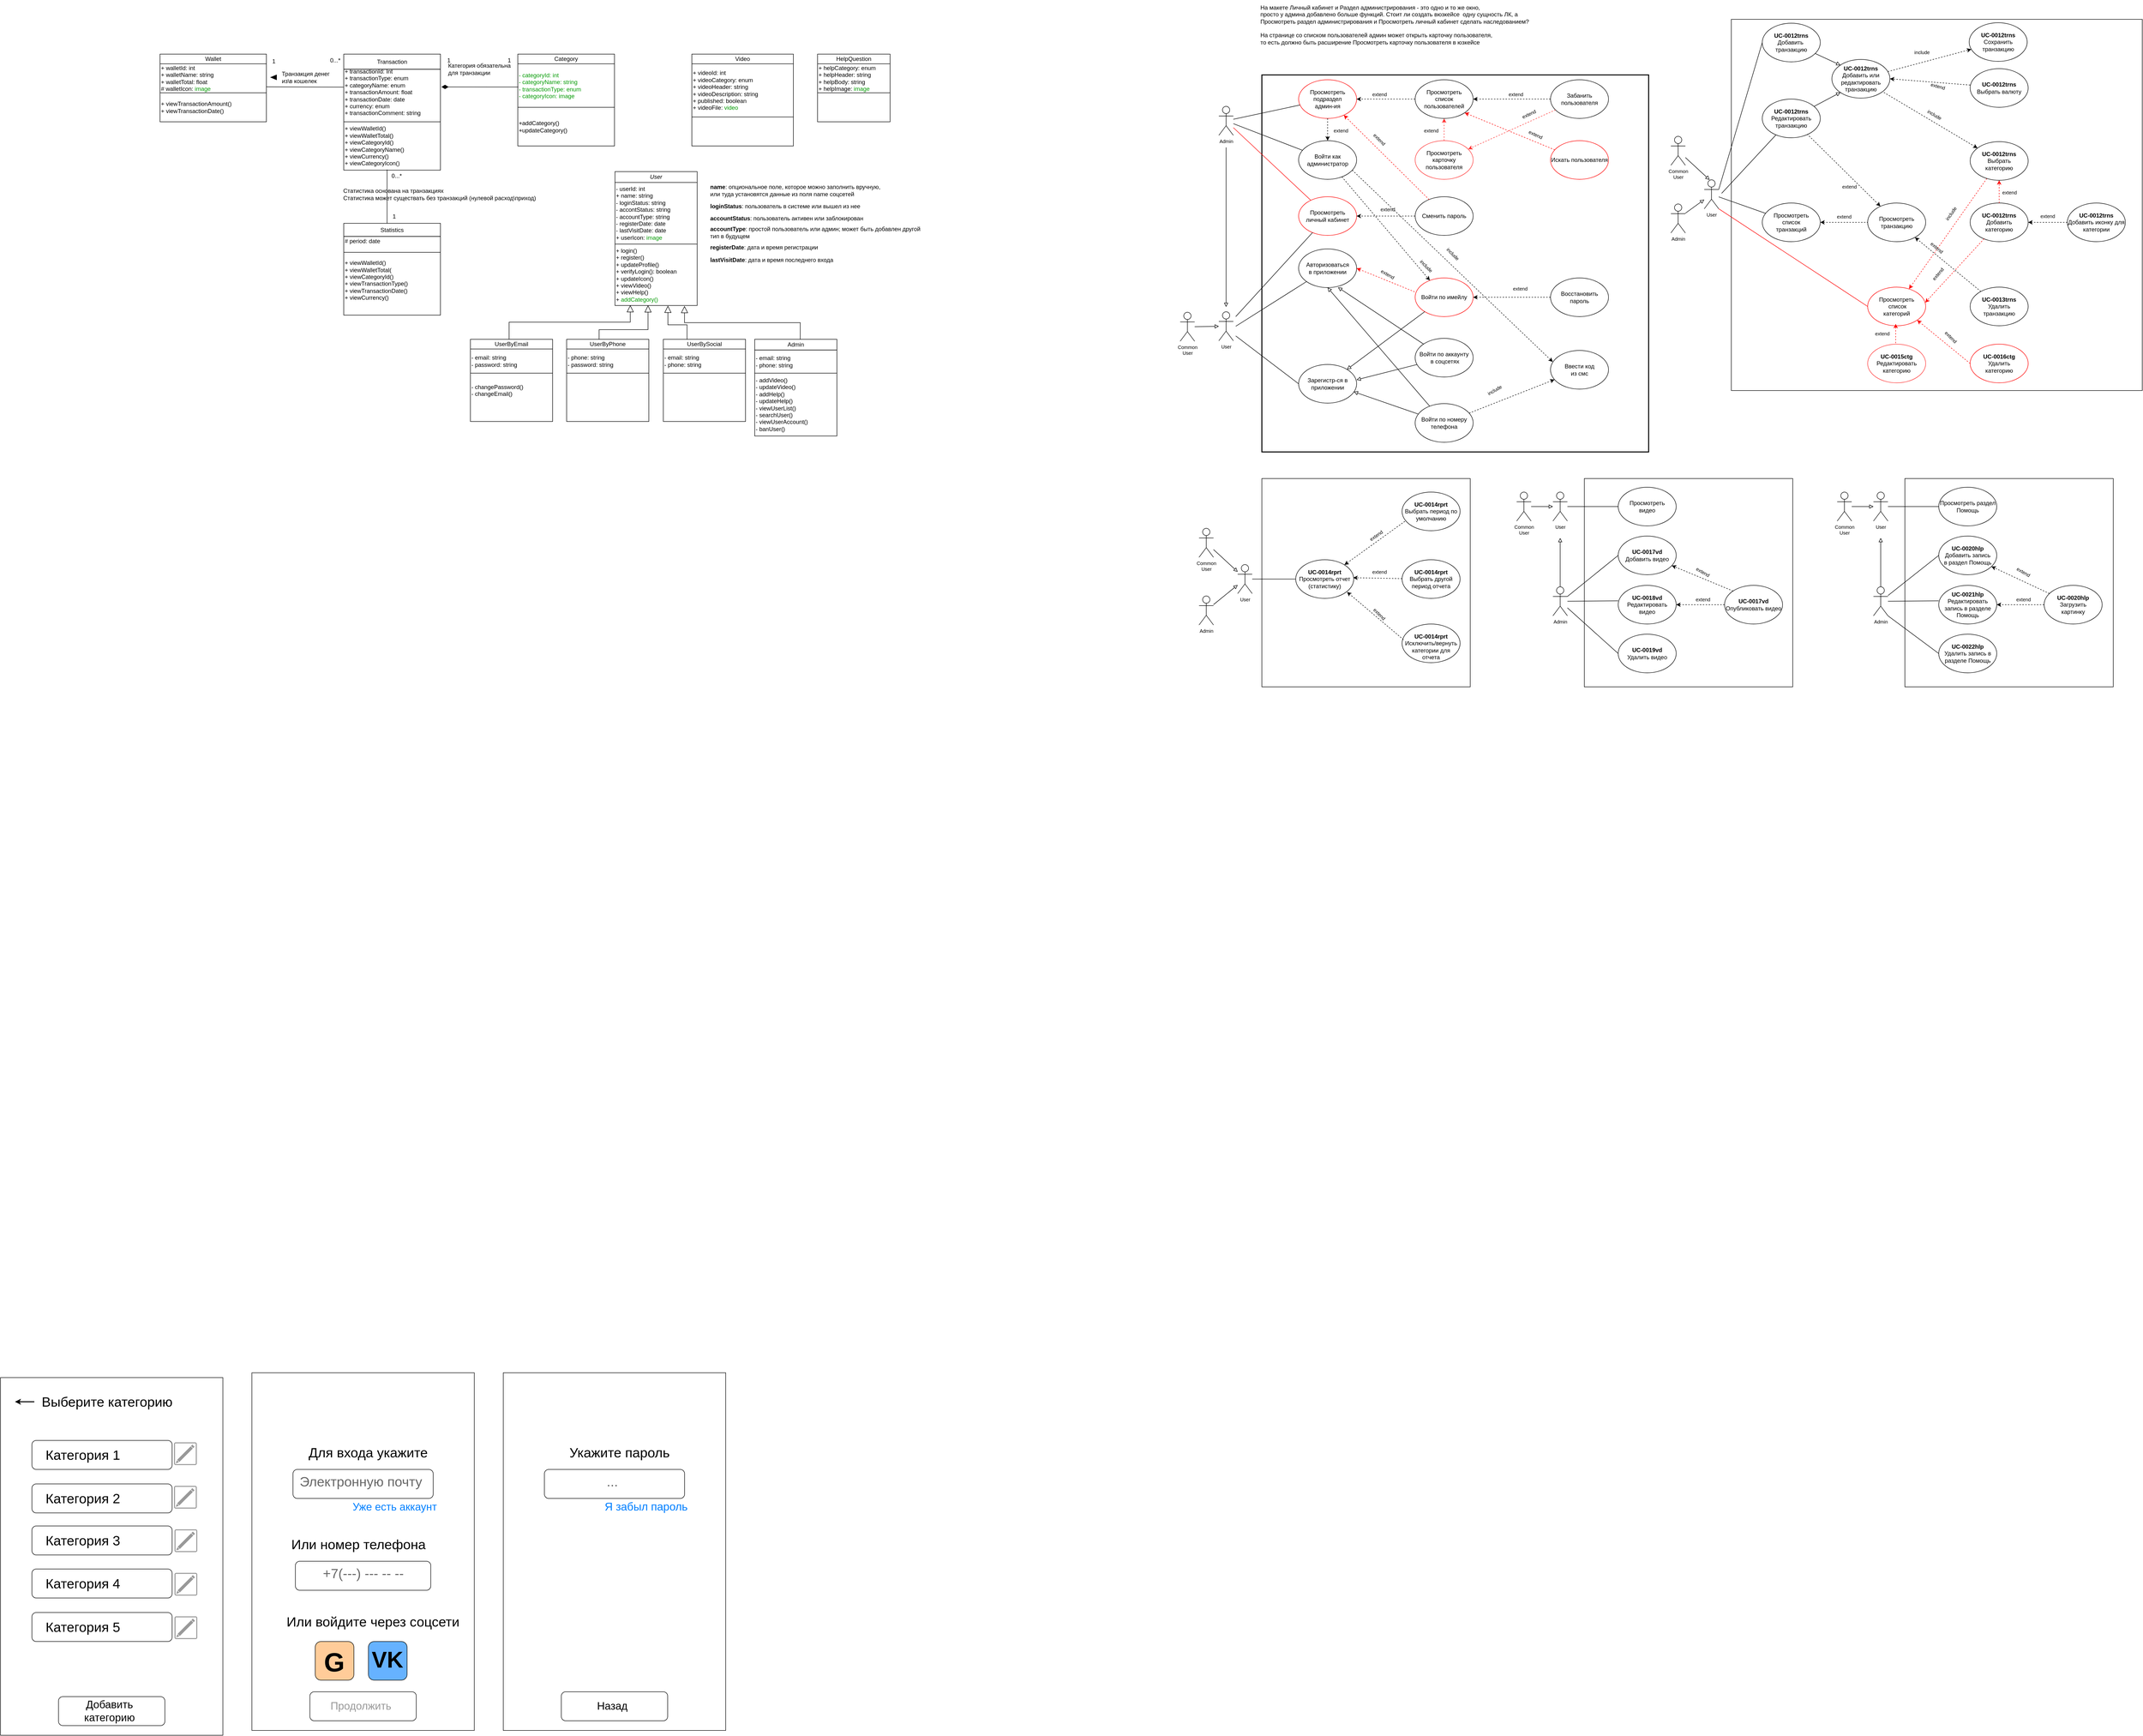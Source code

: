 <mxfile version="20.7.4" type="github">
  <diagram id="ULDQTsybcPubR5Zz3P0X" name="Page-1">
    <mxGraphModel dx="163" dy="2731" grid="1" gridSize="10" guides="1" tooltips="1" connect="1" arrows="1" fold="1" page="1" pageScale="1" pageWidth="850" pageHeight="1100" math="0" shadow="0">
      <root>
        <mxCell id="0" />
        <mxCell id="1" parent="0" />
        <mxCell id="iH67yDx8k5spiiFpo-aq-78" value="" style="whiteSpace=wrap;html=1;aspect=fixed;fontSize=10;fillColor=none;strokeColor=#000000;" parent="1" vertex="1">
          <mxGeometry x="4436" y="-150" width="431" height="431" as="geometry" />
        </mxCell>
        <mxCell id="iH67yDx8k5spiiFpo-aq-108" value="" style="whiteSpace=wrap;html=1;aspect=fixed;fontSize=10;fillColor=none;" parent="1" vertex="1">
          <mxGeometry x="3769" y="-150" width="431" height="431" as="geometry" />
        </mxCell>
        <mxCell id="iH67yDx8k5spiiFpo-aq-93" value="" style="whiteSpace=wrap;html=1;aspect=fixed;fontSize=10;fillColor=none;strokeColor=#000000;" parent="1" vertex="1">
          <mxGeometry x="5099" y="-150" width="431" height="431" as="geometry" />
        </mxCell>
        <mxCell id="iH67yDx8k5spiiFpo-aq-19" value="&lt;div&gt;&lt;b&gt;UC-0014rprt&lt;/b&gt;&lt;/div&gt;&lt;div&gt;Выбрать период по умолчанию&lt;/div&gt;" style="ellipse;whiteSpace=wrap;html=1;" parent="1" vertex="1">
          <mxGeometry x="4059" y="-122" width="120" height="80" as="geometry" />
        </mxCell>
        <mxCell id="iH67yDx8k5spiiFpo-aq-20" value="&lt;div&gt;&lt;b&gt;UC-0014rprt&lt;/b&gt;&lt;/div&gt;&lt;div&gt;Выбрать другой период отчета&lt;/div&gt;" style="ellipse;whiteSpace=wrap;html=1;" parent="1" vertex="1">
          <mxGeometry x="4059" y="18" width="120" height="80" as="geometry" />
        </mxCell>
        <mxCell id="iH67yDx8k5spiiFpo-aq-22" value="&lt;div&gt;&lt;div&gt;&lt;b&gt;UC-0017vd&lt;/b&gt;&lt;/div&gt;&lt;/div&gt;&lt;div&gt;Опубликовать видео&lt;/div&gt;" style="ellipse;whiteSpace=wrap;html=1;strokeColor=#000000;" parent="1" vertex="1">
          <mxGeometry x="4726" y="71" width="120" height="80" as="geometry" />
        </mxCell>
        <mxCell id="iH67yDx8k5spiiFpo-aq-23" value="&lt;div&gt;&lt;div&gt;&lt;b&gt;UC-0019vd&lt;/b&gt;&lt;/div&gt;&lt;/div&gt;&lt;div&gt;Удалить видео&lt;/div&gt;" style="ellipse;whiteSpace=wrap;html=1;strokeColor=#000000;" parent="1" vertex="1">
          <mxGeometry x="4506" y="172" width="120" height="80" as="geometry" />
        </mxCell>
        <mxCell id="iH67yDx8k5spiiFpo-aq-24" value="&lt;div&gt;&lt;div&gt;&lt;b&gt;UC-0018vd&lt;/b&gt;&lt;/div&gt;&lt;/div&gt;&lt;div&gt;Редактировать видео&lt;/div&gt;" style="ellipse;whiteSpace=wrap;html=1;strokeColor=#000000;" parent="1" vertex="1">
          <mxGeometry x="4506" y="71" width="120" height="80" as="geometry" />
        </mxCell>
        <mxCell id="iH67yDx8k5spiiFpo-aq-25" value="&lt;div&gt;&lt;b&gt;UC-0017vd&lt;/b&gt;&lt;/div&gt;&lt;div&gt;Добавить видео&lt;/div&gt;" style="ellipse;whiteSpace=wrap;html=1;strokeColor=#000000;" parent="1" vertex="1">
          <mxGeometry x="4506" y="-31" width="120" height="80" as="geometry" />
        </mxCell>
        <mxCell id="iH67yDx8k5spiiFpo-aq-26" value="&lt;div&gt;Просмотреть &lt;br&gt;&lt;/div&gt;&lt;div&gt;видео&lt;/div&gt;" style="ellipse;whiteSpace=wrap;html=1;strokeColor=#000000;" parent="1" vertex="1">
          <mxGeometry x="4506" y="-132" width="120" height="80" as="geometry" />
        </mxCell>
        <mxCell id="iH67yDx8k5spiiFpo-aq-33" value="&lt;div&gt;&lt;br&gt;&lt;/div&gt;&lt;div&gt;&lt;b&gt;UC-0014rprt&lt;/b&gt;&lt;/div&gt;&lt;div&gt;Исключить/вернуть&lt;/div&gt;&lt;div&gt;категории для отчета&lt;/div&gt;" style="ellipse;whiteSpace=wrap;html=1;" parent="1" vertex="1">
          <mxGeometry x="4059" y="151" width="120" height="80" as="geometry" />
        </mxCell>
        <mxCell id="iH67yDx8k5spiiFpo-aq-42" value="extend" style="text;html=1;align=center;verticalAlign=middle;resizable=0;points=[];autosize=1;strokeColor=none;fillColor=none;fontSize=10;" parent="1" vertex="1">
          <mxGeometry x="4656" y="85" width="50" height="30" as="geometry" />
        </mxCell>
        <mxCell id="iH67yDx8k5spiiFpo-aq-43" value="" style="endArrow=classic;html=1;rounded=0;dashed=1;strokeColor=#000000;" parent="1" source="iH67yDx8k5spiiFpo-aq-22" target="iH67yDx8k5spiiFpo-aq-24" edge="1">
          <mxGeometry width="50" height="50" relative="1" as="geometry">
            <mxPoint x="4706" y="123" as="sourcePoint" />
            <mxPoint x="4636" y="123" as="targetPoint" />
          </mxGeometry>
        </mxCell>
        <mxCell id="iH67yDx8k5spiiFpo-aq-75" value="" style="endArrow=none;html=1;rounded=0;fontSize=10;entryX=0;entryY=0.5;entryDx=0;entryDy=0;exitX=1;exitY=0.333;exitDx=0;exitDy=0;exitPerimeter=0;strokeColor=#000000;" parent="1" source="iH67yDx8k5spiiFpo-aq-288" target="iH67yDx8k5spiiFpo-aq-25" edge="1">
          <mxGeometry width="50" height="50" relative="1" as="geometry">
            <mxPoint x="4416" y="12.429" as="sourcePoint" />
            <mxPoint x="4486" y="33" as="targetPoint" />
          </mxGeometry>
        </mxCell>
        <mxCell id="iH67yDx8k5spiiFpo-aq-76" value="" style="endArrow=none;html=1;rounded=0;fontSize=10;entryX=0;entryY=0.4;entryDx=0;entryDy=0;entryPerimeter=0;strokeColor=#000000;" parent="1" source="iH67yDx8k5spiiFpo-aq-288" target="iH67yDx8k5spiiFpo-aq-24" edge="1">
          <mxGeometry width="50" height="50" relative="1" as="geometry">
            <mxPoint x="4416" y="25.857" as="sourcePoint" />
            <mxPoint x="4496" y="123" as="targetPoint" />
          </mxGeometry>
        </mxCell>
        <mxCell id="iH67yDx8k5spiiFpo-aq-77" value="" style="endArrow=none;html=1;rounded=0;fontSize=10;entryX=0;entryY=0.5;entryDx=0;entryDy=0;strokeColor=#000000;" parent="1" source="iH67yDx8k5spiiFpo-aq-288" target="iH67yDx8k5spiiFpo-aq-23" edge="1">
          <mxGeometry width="50" height="50" relative="1" as="geometry">
            <mxPoint x="4416" y="43" as="sourcePoint" />
            <mxPoint x="4496" y="123" as="targetPoint" />
          </mxGeometry>
        </mxCell>
        <mxCell id="iH67yDx8k5spiiFpo-aq-80" value="&lt;div&gt;&lt;b&gt;UC-0022hlp&lt;/b&gt;&lt;/div&gt;&lt;div&gt;Удалить запись в разделе Помощь&lt;/div&gt;" style="ellipse;whiteSpace=wrap;html=1;strokeColor=#000000;" parent="1" vertex="1">
          <mxGeometry x="5169" y="172" width="120" height="80" as="geometry" />
        </mxCell>
        <mxCell id="iH67yDx8k5spiiFpo-aq-81" value="&lt;div&gt;&lt;b&gt;UC-0021hlp&lt;/b&gt;&lt;/div&gt;&lt;div&gt;Редактировать запись в разделе Помощь&lt;/div&gt;" style="ellipse;whiteSpace=wrap;html=1;strokeColor=#000000;" parent="1" vertex="1">
          <mxGeometry x="5169" y="71" width="120" height="80" as="geometry" />
        </mxCell>
        <mxCell id="iH67yDx8k5spiiFpo-aq-82" value="&lt;div&gt;&lt;b&gt;UC-0020hlp&lt;/b&gt;&lt;/div&gt;&lt;div&gt;Добавить запись &lt;br&gt;&lt;/div&gt;&lt;div&gt;в раздел Помощь&lt;br&gt;&lt;/div&gt;" style="ellipse;whiteSpace=wrap;html=1;strokeColor=#000000;" parent="1" vertex="1">
          <mxGeometry x="5169" y="-31" width="120" height="80" as="geometry" />
        </mxCell>
        <mxCell id="iH67yDx8k5spiiFpo-aq-83" value="&lt;div&gt;Просмотреть раздел Помощь&lt;br&gt;&lt;/div&gt;" style="ellipse;whiteSpace=wrap;html=1;strokeColor=#000000;" parent="1" vertex="1">
          <mxGeometry x="5169" y="-132" width="120" height="80" as="geometry" />
        </mxCell>
        <mxCell id="iH67yDx8k5spiiFpo-aq-86" value="User" style="shape=umlActor;verticalLabelPosition=bottom;verticalAlign=top;html=1;outlineConnect=0;fontSize=10;strokeColor=#000000;" parent="1" vertex="1">
          <mxGeometry x="5034" y="-122" width="30" height="60" as="geometry" />
        </mxCell>
        <mxCell id="iH67yDx8k5spiiFpo-aq-87" value="Admin" style="shape=umlActor;verticalLabelPosition=bottom;verticalAlign=top;html=1;outlineConnect=0;fontSize=10;strokeColor=#000000;" parent="1" vertex="1">
          <mxGeometry x="5034" y="74" width="30" height="60" as="geometry" />
        </mxCell>
        <mxCell id="iH67yDx8k5spiiFpo-aq-90" value="" style="endArrow=none;html=1;rounded=0;fontSize=10;entryX=0;entryY=0.5;entryDx=0;entryDy=0;strokeColor=#000000;strokeWidth=1;" parent="1" source="iH67yDx8k5spiiFpo-aq-87" target="iH67yDx8k5spiiFpo-aq-82" edge="1">
          <mxGeometry width="50" height="50" relative="1" as="geometry">
            <mxPoint x="5099" y="83" as="sourcePoint" />
            <mxPoint x="5149" y="33" as="targetPoint" />
          </mxGeometry>
        </mxCell>
        <mxCell id="iH67yDx8k5spiiFpo-aq-91" value="" style="endArrow=none;html=1;rounded=0;fontSize=10;entryX=0;entryY=0.4;entryDx=0;entryDy=0;entryPerimeter=0;strokeColor=#000000;strokeWidth=1;" parent="1" source="iH67yDx8k5spiiFpo-aq-87" target="iH67yDx8k5spiiFpo-aq-81" edge="1">
          <mxGeometry width="50" height="50" relative="1" as="geometry">
            <mxPoint x="5109" y="173" as="sourcePoint" />
            <mxPoint x="5159" y="123" as="targetPoint" />
          </mxGeometry>
        </mxCell>
        <mxCell id="iH67yDx8k5spiiFpo-aq-92" value="" style="endArrow=none;html=1;rounded=0;fontSize=10;exitX=1;exitY=1;exitDx=0;exitDy=0;exitPerimeter=0;entryX=0;entryY=0.5;entryDx=0;entryDy=0;strokeColor=#000000;strokeWidth=1;" parent="1" source="iH67yDx8k5spiiFpo-aq-87" target="iH67yDx8k5spiiFpo-aq-80" edge="1">
          <mxGeometry width="50" height="50" relative="1" as="geometry">
            <mxPoint x="5109" y="173" as="sourcePoint" />
            <mxPoint x="5159" y="123" as="targetPoint" />
          </mxGeometry>
        </mxCell>
        <mxCell id="iH67yDx8k5spiiFpo-aq-98" value="&lt;div&gt;&lt;b&gt;UC-0014rprt&lt;/b&gt;&lt;/div&gt;&lt;div&gt;Просмотреть отчет (статистику)&lt;/div&gt;" style="ellipse;whiteSpace=wrap;html=1;strokeColor=#000000;" parent="1" vertex="1">
          <mxGeometry x="3839" y="18" width="120" height="80" as="geometry" />
        </mxCell>
        <mxCell id="iH67yDx8k5spiiFpo-aq-99" value="extend" style="text;html=1;align=center;verticalAlign=middle;resizable=0;points=[];autosize=1;strokeColor=none;fillColor=none;fontSize=10;rotation=45;" parent="1" vertex="1">
          <mxGeometry x="3987" y="115" width="50" height="30" as="geometry" />
        </mxCell>
        <mxCell id="iH67yDx8k5spiiFpo-aq-101" value="&lt;div&gt;Common&lt;/div&gt;&lt;div&gt;User&lt;br&gt;&lt;/div&gt;" style="shape=umlActor;verticalLabelPosition=bottom;verticalAlign=top;html=1;outlineConnect=0;fontSize=10;" parent="1" vertex="1">
          <mxGeometry x="3639" y="-47" width="30" height="60" as="geometry" />
        </mxCell>
        <mxCell id="iH67yDx8k5spiiFpo-aq-102" value="User" style="shape=umlActor;verticalLabelPosition=bottom;verticalAlign=top;html=1;outlineConnect=0;fontSize=10;" parent="1" vertex="1">
          <mxGeometry x="3719" y="28" width="30" height="60" as="geometry" />
        </mxCell>
        <mxCell id="iH67yDx8k5spiiFpo-aq-104" value="" style="endArrow=none;html=1;rounded=0;fontSize=10;" parent="1" source="iH67yDx8k5spiiFpo-aq-102" target="iH67yDx8k5spiiFpo-aq-98" edge="1">
          <mxGeometry width="50" height="50" relative="1" as="geometry">
            <mxPoint x="3759" y="-7" as="sourcePoint" />
            <mxPoint x="3839" y="-27" as="targetPoint" />
          </mxGeometry>
        </mxCell>
        <mxCell id="iH67yDx8k5spiiFpo-aq-109" value="Admin" style="shape=umlActor;verticalLabelPosition=bottom;verticalAlign=top;html=1;outlineConnect=0;fontSize=10;" parent="1" vertex="1">
          <mxGeometry x="3639" y="93" width="30" height="60" as="geometry" />
        </mxCell>
        <mxCell id="iH67yDx8k5spiiFpo-aq-111" value="extend" style="text;html=1;align=center;verticalAlign=middle;resizable=0;points=[];autosize=1;strokeColor=none;fillColor=none;fontSize=10;rotation=-35;" parent="1" vertex="1">
          <mxGeometry x="3980" y="-47" width="50" height="30" as="geometry" />
        </mxCell>
        <mxCell id="iH67yDx8k5spiiFpo-aq-112" value="" style="endArrow=classic;html=1;rounded=0;dashed=1;exitX=0.048;exitY=0.757;exitDx=0;exitDy=0;exitPerimeter=0;" parent="1" source="iH67yDx8k5spiiFpo-aq-19" target="iH67yDx8k5spiiFpo-aq-98" edge="1">
          <mxGeometry width="50" height="50" relative="1" as="geometry">
            <mxPoint x="4059" y="-99" as="sourcePoint" />
            <mxPoint x="3959" y="-99" as="targetPoint" />
          </mxGeometry>
        </mxCell>
        <mxCell id="iH67yDx8k5spiiFpo-aq-113" value="" style="endArrow=classic;html=1;rounded=0;dashed=1;entryX=0.992;entryY=0.465;entryDx=0;entryDy=0;entryPerimeter=0;" parent="1" source="iH67yDx8k5spiiFpo-aq-20" target="iH67yDx8k5spiiFpo-aq-98" edge="1">
          <mxGeometry width="50" height="50" relative="1" as="geometry">
            <mxPoint x="4069" y="-89" as="sourcePoint" />
            <mxPoint x="3959" y="43" as="targetPoint" />
          </mxGeometry>
        </mxCell>
        <mxCell id="iH67yDx8k5spiiFpo-aq-114" value="" style="endArrow=classic;html=1;rounded=0;dashed=1;exitX=0.024;exitY=0.404;exitDx=0;exitDy=0;exitPerimeter=0;entryX=0.885;entryY=0.834;entryDx=0;entryDy=0;entryPerimeter=0;" parent="1" source="iH67yDx8k5spiiFpo-aq-33" target="iH67yDx8k5spiiFpo-aq-98" edge="1">
          <mxGeometry width="50" height="50" relative="1" as="geometry">
            <mxPoint x="4071.438" y="30.287" as="sourcePoint" />
            <mxPoint x="3959" y="53" as="targetPoint" />
          </mxGeometry>
        </mxCell>
        <mxCell id="iH67yDx8k5spiiFpo-aq-116" value="" style="endArrow=block;html=1;rounded=0;fontSize=10;endFill=0;" parent="1" source="iH67yDx8k5spiiFpo-aq-109" target="iH67yDx8k5spiiFpo-aq-102" edge="1">
          <mxGeometry width="50" height="50" relative="1" as="geometry">
            <mxPoint x="3769" y="183" as="sourcePoint" />
            <mxPoint x="3819" y="133" as="targetPoint" />
          </mxGeometry>
        </mxCell>
        <mxCell id="iH67yDx8k5spiiFpo-aq-117" value="" style="endArrow=block;html=1;rounded=0;fontSize=10;endFill=0;" parent="1" source="iH67yDx8k5spiiFpo-aq-101" edge="1">
          <mxGeometry width="50" height="50" relative="1" as="geometry">
            <mxPoint x="3769" y="183" as="sourcePoint" />
            <mxPoint x="3719" y="43" as="targetPoint" />
          </mxGeometry>
        </mxCell>
        <mxCell id="iH67yDx8k5spiiFpo-aq-118" value="extend" style="text;html=1;align=center;verticalAlign=middle;resizable=0;points=[];autosize=1;strokeColor=none;fillColor=none;fontSize=10;rotation=0;" parent="1" vertex="1">
          <mxGeometry x="3987" y="28" width="50" height="30" as="geometry" />
        </mxCell>
        <mxCell id="iH67yDx8k5spiiFpo-aq-120" value="&lt;div&gt;&lt;b&gt;UC-0020hlp&lt;/b&gt;&lt;/div&gt;&lt;div&gt;Загрузить&lt;/div&gt;&lt;div&gt;картинку&lt;/div&gt;" style="ellipse;whiteSpace=wrap;html=1;strokeColor=#000000;" parent="1" vertex="1">
          <mxGeometry x="5387" y="71" width="120" height="80" as="geometry" />
        </mxCell>
        <mxCell id="iH67yDx8k5spiiFpo-aq-121" value="extend" style="text;html=1;align=center;verticalAlign=middle;resizable=0;points=[];autosize=1;strokeColor=none;fillColor=none;fontSize=10;" parent="1" vertex="1">
          <mxGeometry x="5319" y="85" width="50" height="30" as="geometry" />
        </mxCell>
        <mxCell id="iH67yDx8k5spiiFpo-aq-122" value="" style="endArrow=classic;html=1;rounded=0;dashed=1;strokeColor=#000000;strokeWidth=1;" parent="1" source="iH67yDx8k5spiiFpo-aq-120" target="iH67yDx8k5spiiFpo-aq-81" edge="1">
          <mxGeometry width="50" height="50" relative="1" as="geometry">
            <mxPoint x="5379" y="111" as="sourcePoint" />
            <mxPoint x="5289" y="111" as="targetPoint" />
          </mxGeometry>
        </mxCell>
        <mxCell id="iH67yDx8k5spiiFpo-aq-186" value="&lt;div&gt;Common&lt;/div&gt;&lt;div&gt;User&lt;br&gt;&lt;/div&gt;" style="shape=umlActor;verticalLabelPosition=bottom;verticalAlign=top;html=1;outlineConnect=0;fontSize=10;strokeColor=#000000;" parent="1" vertex="1">
          <mxGeometry x="4959" y="-122" width="30" height="60" as="geometry" />
        </mxCell>
        <mxCell id="iH67yDx8k5spiiFpo-aq-188" value="" style="endArrow=block;html=1;rounded=0;fontSize=10;strokeColor=#000000;endFill=0;" parent="1" source="iH67yDx8k5spiiFpo-aq-87" edge="1">
          <mxGeometry width="50" height="50" relative="1" as="geometry">
            <mxPoint x="5064" y="-67" as="sourcePoint" />
            <mxPoint x="5049" y="-27" as="targetPoint" />
          </mxGeometry>
        </mxCell>
        <mxCell id="iH67yDx8k5spiiFpo-aq-285" value="" style="endArrow=block;html=1;rounded=0;fontSize=10;strokeColor=#000000;endFill=0;" parent="1" source="iH67yDx8k5spiiFpo-aq-186" target="iH67yDx8k5spiiFpo-aq-86" edge="1">
          <mxGeometry width="50" height="50" relative="1" as="geometry">
            <mxPoint x="5029" y="-37" as="sourcePoint" />
            <mxPoint x="5039" y="-97" as="targetPoint" />
          </mxGeometry>
        </mxCell>
        <mxCell id="iH67yDx8k5spiiFpo-aq-286" value="" style="endArrow=none;html=1;rounded=0;fontSize=10;strokeColor=#000000;" parent="1" source="iH67yDx8k5spiiFpo-aq-86" target="iH67yDx8k5spiiFpo-aq-83" edge="1">
          <mxGeometry width="50" height="50" relative="1" as="geometry">
            <mxPoint x="5074" y="97.667" as="sourcePoint" />
            <mxPoint x="5207.671" y="-47.886" as="targetPoint" />
          </mxGeometry>
        </mxCell>
        <mxCell id="iH67yDx8k5spiiFpo-aq-287" value="User" style="shape=umlActor;verticalLabelPosition=bottom;verticalAlign=top;html=1;outlineConnect=0;fontSize=10;strokeColor=#000000;" parent="1" vertex="1">
          <mxGeometry x="4371" y="-122" width="30" height="60" as="geometry" />
        </mxCell>
        <mxCell id="iH67yDx8k5spiiFpo-aq-288" value="Admin" style="shape=umlActor;verticalLabelPosition=bottom;verticalAlign=top;html=1;outlineConnect=0;fontSize=10;strokeColor=#000000;" parent="1" vertex="1">
          <mxGeometry x="4371" y="74" width="30" height="60" as="geometry" />
        </mxCell>
        <mxCell id="iH67yDx8k5spiiFpo-aq-289" value="&lt;div&gt;Common &lt;br&gt;&lt;/div&gt;&lt;div&gt;User&lt;/div&gt;" style="shape=umlActor;verticalLabelPosition=bottom;verticalAlign=top;html=1;outlineConnect=0;fontSize=10;strokeColor=#000000;" parent="1" vertex="1">
          <mxGeometry x="4296" y="-122" width="30" height="60" as="geometry" />
        </mxCell>
        <mxCell id="iH67yDx8k5spiiFpo-aq-290" value="" style="endArrow=block;html=1;rounded=0;fontSize=10;endFill=0;strokeColor=#000000;" parent="1" source="iH67yDx8k5spiiFpo-aq-288" edge="1">
          <mxGeometry width="50" height="50" relative="1" as="geometry">
            <mxPoint x="4401" y="-67" as="sourcePoint" />
            <mxPoint x="4386" y="-27" as="targetPoint" />
          </mxGeometry>
        </mxCell>
        <mxCell id="iH67yDx8k5spiiFpo-aq-291" value="" style="endArrow=block;html=1;rounded=0;fontSize=10;endFill=0;strokeColor=#000000;" parent="1" source="iH67yDx8k5spiiFpo-aq-289" target="iH67yDx8k5spiiFpo-aq-287" edge="1">
          <mxGeometry width="50" height="50" relative="1" as="geometry">
            <mxPoint x="4366" y="-37" as="sourcePoint" />
            <mxPoint x="4376" y="-97" as="targetPoint" />
          </mxGeometry>
        </mxCell>
        <mxCell id="iH67yDx8k5spiiFpo-aq-292" value="" style="endArrow=none;html=1;rounded=0;fontSize=10;strokeColor=#000000;" parent="1" source="iH67yDx8k5spiiFpo-aq-287" target="iH67yDx8k5spiiFpo-aq-26" edge="1">
          <mxGeometry width="50" height="50" relative="1" as="geometry">
            <mxPoint x="4411" y="97.667" as="sourcePoint" />
            <mxPoint x="4506.0" y="-92" as="targetPoint" />
          </mxGeometry>
        </mxCell>
        <mxCell id="9JSYzaQLczRlGTcXWpsd-1" value="" style="whiteSpace=wrap;html=1;fontSize=10;fillColor=none;strokeWidth=2;strokeColor=#000000;" parent="1" vertex="1">
          <mxGeometry x="3769" y="-985" width="800" height="780" as="geometry" />
        </mxCell>
        <mxCell id="9JSYzaQLczRlGTcXWpsd-2" value="Войти по имейлу" style="ellipse;whiteSpace=wrap;html=1;flipH=1;strokeColor=#FF0000;" parent="1" vertex="1">
          <mxGeometry x="4086" y="-565" width="120" height="80" as="geometry" />
        </mxCell>
        <mxCell id="9JSYzaQLczRlGTcXWpsd-3" value="Просмотреть личный кабинет" style="ellipse;whiteSpace=wrap;html=1;strokeColor=#FF0000;" parent="1" vertex="1">
          <mxGeometry x="3845" y="-733" width="120" height="80" as="geometry" />
        </mxCell>
        <mxCell id="9JSYzaQLczRlGTcXWpsd-4" value="Забанить пользователя" style="ellipse;whiteSpace=wrap;html=1;" parent="1" vertex="1">
          <mxGeometry x="4366" y="-975" width="120" height="80" as="geometry" />
        </mxCell>
        <mxCell id="9JSYzaQLczRlGTcXWpsd-5" value="&lt;div&gt;Просмотреть &lt;br&gt;&lt;/div&gt;&lt;div&gt;список пользователей&lt;/div&gt;" style="ellipse;whiteSpace=wrap;html=1;" parent="1" vertex="1">
          <mxGeometry x="4086" y="-975" width="120" height="80" as="geometry" />
        </mxCell>
        <mxCell id="9JSYzaQLczRlGTcXWpsd-6" value="&lt;div&gt;Авторизоваться&lt;/div&gt;&lt;div&gt;в приложении&lt;br&gt;&lt;/div&gt;" style="ellipse;whiteSpace=wrap;html=1;flipH=1;" parent="1" vertex="1">
          <mxGeometry x="3845" y="-625" width="120" height="80" as="geometry" />
        </mxCell>
        <mxCell id="9JSYzaQLczRlGTcXWpsd-7" value="Войти по номеру телефона" style="ellipse;whiteSpace=wrap;html=1;flipH=1;" parent="1" vertex="1">
          <mxGeometry x="4086" y="-305" width="120" height="80" as="geometry" />
        </mxCell>
        <mxCell id="9JSYzaQLczRlGTcXWpsd-8" value="Войти как администратор" style="ellipse;whiteSpace=wrap;html=1;" parent="1" vertex="1">
          <mxGeometry x="3845" y="-849" width="120" height="80" as="geometry" />
        </mxCell>
        <mxCell id="9JSYzaQLczRlGTcXWpsd-9" value="" style="endArrow=classic;html=1;rounded=0;dashed=1;strokeWidth=1;strokeColor=#000000;" parent="1" source="9JSYzaQLczRlGTcXWpsd-4" target="9JSYzaQLczRlGTcXWpsd-5" edge="1">
          <mxGeometry width="50" height="50" relative="1" as="geometry">
            <mxPoint x="4283" y="-935" as="sourcePoint" />
            <mxPoint x="4185" y="-915" as="targetPoint" />
          </mxGeometry>
        </mxCell>
        <mxCell id="9JSYzaQLczRlGTcXWpsd-10" value="extend" style="text;html=1;align=center;verticalAlign=middle;resizable=0;points=[];autosize=1;strokeColor=none;fillColor=none;fontSize=10;flipV=1;flipH=1;" parent="1" vertex="1">
          <mxGeometry x="4269" y="-960" width="50" height="30" as="geometry" />
        </mxCell>
        <mxCell id="9JSYzaQLczRlGTcXWpsd-11" value="Зарегистр-ся в приложении" style="ellipse;whiteSpace=wrap;html=1;flipH=1;" parent="1" vertex="1">
          <mxGeometry x="3845" y="-386" width="120" height="80" as="geometry" />
        </mxCell>
        <mxCell id="9JSYzaQLczRlGTcXWpsd-14" value="" style="endArrow=none;html=1;rounded=0;fontSize=10;exitX=0.049;exitY=0.707;exitDx=0;exitDy=0;exitPerimeter=0;endFill=0;startArrow=block;startFill=0;strokeColor=#000000;strokeWidth=1;" parent="1" source="9JSYzaQLczRlGTcXWpsd-11" target="9JSYzaQLczRlGTcXWpsd-7" edge="1">
          <mxGeometry width="50" height="50" relative="1" as="geometry">
            <mxPoint x="4073" y="-195" as="sourcePoint" />
            <mxPoint x="3965" y="-245" as="targetPoint" />
          </mxGeometry>
        </mxCell>
        <mxCell id="9JSYzaQLczRlGTcXWpsd-18" value="" style="endArrow=block;html=1;rounded=0;fontSize=10;endFill=0;strokeColor=#000000;strokeWidth=1;" parent="1" source="9JSYzaQLczRlGTcXWpsd-2" target="9JSYzaQLczRlGTcXWpsd-11" edge="1">
          <mxGeometry width="50" height="50" relative="1" as="geometry">
            <mxPoint x="4073" y="-235" as="sourcePoint" />
            <mxPoint x="3975" y="-235" as="targetPoint" />
          </mxGeometry>
        </mxCell>
        <mxCell id="9JSYzaQLczRlGTcXWpsd-22" value="&lt;div&gt;Войти по аккаунту&lt;/div&gt;&lt;div&gt;&amp;nbsp;в соцсетях&lt;/div&gt;" style="ellipse;whiteSpace=wrap;html=1;flipH=1;" parent="1" vertex="1">
          <mxGeometry x="4086" y="-440" width="120" height="80" as="geometry" />
        </mxCell>
        <mxCell id="9JSYzaQLczRlGTcXWpsd-27" value="" style="endArrow=none;html=1;rounded=0;fontSize=10;exitX=1;exitY=0.5;exitDx=0;exitDy=0;entryX=0.983;entryY=0.375;entryDx=0;entryDy=0;entryPerimeter=0;strokeColor=#FF0000;strokeWidth=1;endFill=0;startArrow=classic;startFill=1;dashed=1;" parent="1" source="9JSYzaQLczRlGTcXWpsd-6" target="9JSYzaQLczRlGTcXWpsd-2" edge="1">
          <mxGeometry width="50" height="50" relative="1" as="geometry">
            <mxPoint x="4135" y="-405" as="sourcePoint" />
            <mxPoint x="4185" y="-455" as="targetPoint" />
          </mxGeometry>
        </mxCell>
        <mxCell id="9JSYzaQLczRlGTcXWpsd-28" value="" style="endArrow=none;html=1;rounded=0;fontSize=10;exitX=0.321;exitY=0.994;exitDx=0;exitDy=0;exitPerimeter=0;strokeColor=#000000;strokeWidth=1;endFill=0;startArrow=block;startFill=0;" parent="1" source="9JSYzaQLczRlGTcXWpsd-6" target="9JSYzaQLczRlGTcXWpsd-22" edge="1">
          <mxGeometry width="50" height="50" relative="1" as="geometry">
            <mxPoint x="4135" y="-405" as="sourcePoint" />
            <mxPoint x="4185" y="-455" as="targetPoint" />
          </mxGeometry>
        </mxCell>
        <mxCell id="9JSYzaQLczRlGTcXWpsd-29" value="" style="endArrow=none;html=1;rounded=0;fontSize=10;exitX=0.5;exitY=1;exitDx=0;exitDy=0;strokeColor=#000000;strokeWidth=1;startArrow=block;startFill=0;endFill=0;" parent="1" source="9JSYzaQLczRlGTcXWpsd-6" target="9JSYzaQLczRlGTcXWpsd-7" edge="1">
          <mxGeometry width="50" height="50" relative="1" as="geometry">
            <mxPoint x="4135" y="-405" as="sourcePoint" />
            <mxPoint x="4185" y="-455" as="targetPoint" />
          </mxGeometry>
        </mxCell>
        <mxCell id="9JSYzaQLczRlGTcXWpsd-33" value="Сменить пароль" style="ellipse;whiteSpace=wrap;html=1;flipH=1;strokeColor=#000000;" parent="1" vertex="1">
          <mxGeometry x="4086" y="-733" width="120" height="80" as="geometry" />
        </mxCell>
        <mxCell id="9JSYzaQLczRlGTcXWpsd-35" value="" style="endArrow=classic;html=1;rounded=0;dashed=1;fontSize=10;strokeColor=#000000;strokeWidth=1;" parent="1" source="9JSYzaQLczRlGTcXWpsd-97" target="9JSYzaQLczRlGTcXWpsd-2" edge="1">
          <mxGeometry width="50" height="50" relative="1" as="geometry">
            <mxPoint x="4415" y="-405" as="sourcePoint" />
            <mxPoint x="4465" y="-455" as="targetPoint" />
          </mxGeometry>
        </mxCell>
        <mxCell id="9JSYzaQLczRlGTcXWpsd-36" value="extend" style="text;html=1;align=center;verticalAlign=middle;resizable=0;points=[];autosize=1;strokeColor=none;fillColor=none;fontSize=10;flipV=1;flipH=1;" parent="1" vertex="1">
          <mxGeometry x="4278" y="-558" width="50" height="30" as="geometry" />
        </mxCell>
        <mxCell id="9JSYzaQLczRlGTcXWpsd-38" value="" style="endArrow=classic;html=1;rounded=0;dashed=1;fontSize=10;strokeColor=#000000;strokeWidth=1;" parent="1" source="9JSYzaQLczRlGTcXWpsd-8" target="9JSYzaQLczRlGTcXWpsd-2" edge="1">
          <mxGeometry width="50" height="50" relative="1" as="geometry">
            <mxPoint x="3975" y="-575" as="sourcePoint" />
            <mxPoint x="4075.04" y="-525" as="targetPoint" />
          </mxGeometry>
        </mxCell>
        <mxCell id="9JSYzaQLczRlGTcXWpsd-39" value="include" style="text;html=1;align=center;verticalAlign=middle;resizable=0;points=[];autosize=1;strokeColor=none;fillColor=none;fontSize=10;flipV=1;flipH=1;rotation=45;" parent="1" vertex="1">
          <mxGeometry x="4134" y="-630" width="60" height="30" as="geometry" />
        </mxCell>
        <mxCell id="9JSYzaQLczRlGTcXWpsd-40" value="" style="endArrow=block;html=1;rounded=0;fontSize=10;entryX=0.001;entryY=0.397;entryDx=0;entryDy=0;entryPerimeter=0;endFill=0;strokeColor=#000000;strokeWidth=1;" parent="1" source="9JSYzaQLczRlGTcXWpsd-22" target="9JSYzaQLczRlGTcXWpsd-11" edge="1">
          <mxGeometry width="50" height="50" relative="1" as="geometry">
            <mxPoint x="3957.426" y="-364.284" as="sourcePoint" />
            <mxPoint x="4096.194" y="-483.41" as="targetPoint" />
          </mxGeometry>
        </mxCell>
        <mxCell id="9JSYzaQLczRlGTcXWpsd-43" value="&lt;div&gt;Просмотреть подраздел &lt;br&gt;&lt;/div&gt;&lt;div&gt;админ-ия&lt;/div&gt;" style="ellipse;whiteSpace=wrap;html=1;strokeColor=#FF0000;" parent="1" vertex="1">
          <mxGeometry x="3845" y="-975" width="120" height="80" as="geometry" />
        </mxCell>
        <mxCell id="9JSYzaQLczRlGTcXWpsd-44" value="" style="endArrow=classic;html=1;rounded=0;dashed=1;fontSize=10;exitX=0;exitY=0.5;exitDx=0;exitDy=0;strokeWidth=1;strokeColor=#000000;" parent="1" source="9JSYzaQLczRlGTcXWpsd-33" target="9JSYzaQLczRlGTcXWpsd-3" edge="1">
          <mxGeometry width="50" height="50" relative="1" as="geometry">
            <mxPoint x="4125" y="-704" as="sourcePoint" />
            <mxPoint x="4045" y="-705" as="targetPoint" />
          </mxGeometry>
        </mxCell>
        <mxCell id="9JSYzaQLczRlGTcXWpsd-45" value="&lt;div&gt;extend&lt;/div&gt;" style="text;html=1;align=center;verticalAlign=middle;resizable=0;points=[];autosize=1;strokeColor=none;fillColor=none;fontSize=10;flipV=1;flipH=1;rotation=0;" parent="1" vertex="1">
          <mxGeometry x="4004" y="-722" width="50" height="30" as="geometry" />
        </mxCell>
        <mxCell id="9JSYzaQLczRlGTcXWpsd-46" value="" style="endArrow=classic;html=1;rounded=0;dashed=1;fontSize=10;exitX=0;exitY=0.5;exitDx=0;exitDy=0;entryX=1;entryY=0.5;entryDx=0;entryDy=0;strokeWidth=1;strokeColor=#000000;" parent="1" source="9JSYzaQLczRlGTcXWpsd-5" target="9JSYzaQLczRlGTcXWpsd-43" edge="1">
          <mxGeometry width="50" height="50" relative="1" as="geometry">
            <mxPoint x="4105" y="-765" as="sourcePoint" />
            <mxPoint x="4155" y="-815" as="targetPoint" />
          </mxGeometry>
        </mxCell>
        <mxCell id="9JSYzaQLczRlGTcXWpsd-47" value="extend" style="text;html=1;align=center;verticalAlign=middle;resizable=0;points=[];autosize=1;strokeColor=none;fillColor=none;fontSize=10;flipV=1;flipH=1;" parent="1" vertex="1">
          <mxGeometry x="3987" y="-960" width="50" height="30" as="geometry" />
        </mxCell>
        <mxCell id="9JSYzaQLczRlGTcXWpsd-48" value="" style="endArrow=none;html=1;rounded=0;fontSize=10;" parent="1" source="9JSYzaQLczRlGTcXWpsd-53" target="9JSYzaQLczRlGTcXWpsd-8" edge="1">
          <mxGeometry width="50" height="50" relative="1" as="geometry">
            <mxPoint x="3755" y="-809.125" as="sourcePoint" />
            <mxPoint x="3725" y="-615.0" as="targetPoint" />
          </mxGeometry>
        </mxCell>
        <mxCell id="9JSYzaQLczRlGTcXWpsd-49" value="" style="endArrow=classic;html=1;rounded=0;dashed=1;fontSize=10;exitX=0.5;exitY=1;exitDx=0;exitDy=0;strokeWidth=1;strokeColor=#000000;" parent="1" source="9JSYzaQLczRlGTcXWpsd-43" target="9JSYzaQLczRlGTcXWpsd-8" edge="1">
          <mxGeometry width="50" height="50" relative="1" as="geometry">
            <mxPoint x="4065" y="-695" as="sourcePoint" />
            <mxPoint x="3905" y="-845" as="targetPoint" />
          </mxGeometry>
        </mxCell>
        <mxCell id="9JSYzaQLczRlGTcXWpsd-50" value="extend" style="text;html=1;align=center;verticalAlign=middle;resizable=0;points=[];autosize=1;strokeColor=none;fillColor=none;fontSize=10;flipV=1;flipH=1;" parent="1" vertex="1">
          <mxGeometry x="3907" y="-885" width="50" height="30" as="geometry" />
        </mxCell>
        <mxCell id="9JSYzaQLczRlGTcXWpsd-51" value="&lt;div&gt;User&lt;br&gt;&lt;/div&gt;" style="shape=umlActor;verticalLabelPosition=bottom;verticalAlign=top;html=1;outlineConnect=0;fontSize=10;" parent="1" vertex="1">
          <mxGeometry x="3680" y="-495" width="30" height="60" as="geometry" />
        </mxCell>
        <mxCell id="9JSYzaQLczRlGTcXWpsd-52" value="&lt;div&gt;Common&lt;/div&gt;&lt;div&gt;User&lt;br&gt;&lt;/div&gt;" style="shape=umlActor;verticalLabelPosition=bottom;verticalAlign=top;html=1;outlineConnect=0;fontSize=10;" parent="1" vertex="1">
          <mxGeometry x="3600" y="-494" width="30" height="60" as="geometry" />
        </mxCell>
        <mxCell id="9JSYzaQLczRlGTcXWpsd-53" value="Admin" style="shape=umlActor;verticalLabelPosition=bottom;verticalAlign=top;html=1;outlineConnect=0;fontSize=10;" parent="1" vertex="1">
          <mxGeometry x="3680" y="-920" width="30" height="60" as="geometry" />
        </mxCell>
        <mxCell id="9JSYzaQLczRlGTcXWpsd-54" value="" style="endArrow=block;html=1;rounded=0;fontSize=10;endFill=0;" parent="1" source="9JSYzaQLczRlGTcXWpsd-52" target="9JSYzaQLczRlGTcXWpsd-51" edge="1">
          <mxGeometry width="50" height="50" relative="1" as="geometry">
            <mxPoint x="3585" y="-625" as="sourcePoint" />
            <mxPoint x="3695" y="-815" as="targetPoint" />
          </mxGeometry>
        </mxCell>
        <mxCell id="9JSYzaQLczRlGTcXWpsd-55" value="" style="endArrow=block;html=1;rounded=0;fontSize=10;endFill=0;" parent="1" edge="1">
          <mxGeometry width="50" height="50" relative="1" as="geometry">
            <mxPoint x="3695" y="-835" as="sourcePoint" />
            <mxPoint x="3695" y="-505" as="targetPoint" />
          </mxGeometry>
        </mxCell>
        <mxCell id="9JSYzaQLczRlGTcXWpsd-56" value="" style="endArrow=none;html=1;rounded=0;fontSize=10;entryX=0;entryY=0.5;entryDx=0;entryDy=0;" parent="1" target="9JSYzaQLczRlGTcXWpsd-11" edge="1">
          <mxGeometry width="50" height="50" relative="1" as="geometry">
            <mxPoint x="3715" y="-445" as="sourcePoint" />
            <mxPoint x="3765" y="-535" as="targetPoint" />
          </mxGeometry>
        </mxCell>
        <mxCell id="9JSYzaQLczRlGTcXWpsd-57" value="" style="endArrow=none;html=1;rounded=0;fontSize=10;" parent="1" target="9JSYzaQLczRlGTcXWpsd-6" edge="1">
          <mxGeometry width="50" height="50" relative="1" as="geometry">
            <mxPoint x="3715" y="-465" as="sourcePoint" />
            <mxPoint x="3785" y="-485" as="targetPoint" />
          </mxGeometry>
        </mxCell>
        <mxCell id="9JSYzaQLczRlGTcXWpsd-58" value="" style="endArrow=none;html=1;rounded=0;fontSize=10;" parent="1" target="9JSYzaQLczRlGTcXWpsd-3" edge="1">
          <mxGeometry width="50" height="50" relative="1" as="geometry">
            <mxPoint x="3715" y="-485" as="sourcePoint" />
            <mxPoint x="3895" y="-585" as="targetPoint" />
          </mxGeometry>
        </mxCell>
        <mxCell id="9JSYzaQLczRlGTcXWpsd-62" value="" style="endArrow=none;html=1;rounded=0;fontSize=10;" parent="1" source="9JSYzaQLczRlGTcXWpsd-53" target="9JSYzaQLczRlGTcXWpsd-43" edge="1">
          <mxGeometry width="50" height="50" relative="1" as="geometry">
            <mxPoint x="3845" y="-725" as="sourcePoint" />
            <mxPoint x="3895" y="-775" as="targetPoint" />
          </mxGeometry>
        </mxCell>
        <mxCell id="9JSYzaQLczRlGTcXWpsd-65" value="" style="whiteSpace=wrap;html=1;strokeColor=#000000;fontSize=28;fontColor=#000000;" parent="1" vertex="1">
          <mxGeometry x="1680" y="1700" width="460" height="740" as="geometry" />
        </mxCell>
        <mxCell id="9JSYzaQLczRlGTcXWpsd-66" value="" style="rounded=1;whiteSpace=wrap;html=1;strokeColor=#000000;fontSize=28;fontColor=#000000;" parent="1" vertex="1">
          <mxGeometry x="1765" y="1900" width="290" height="60" as="geometry" />
        </mxCell>
        <mxCell id="9JSYzaQLczRlGTcXWpsd-67" value="&lt;div&gt;Для входа укажите &lt;br&gt;&lt;/div&gt;" style="text;html=1;align=center;verticalAlign=middle;resizable=0;points=[];autosize=1;strokeColor=none;fillColor=none;fontSize=28;fontColor=#000000;" parent="1" vertex="1">
          <mxGeometry x="1785" y="1840" width="270" height="50" as="geometry" />
        </mxCell>
        <mxCell id="9JSYzaQLczRlGTcXWpsd-68" value="Электронную почту" style="text;html=1;align=center;verticalAlign=middle;resizable=0;points=[];autosize=1;strokeColor=none;fillColor=none;fontSize=28;fontColor=#696969;" parent="1" vertex="1">
          <mxGeometry x="1765" y="1900" width="280" height="50" as="geometry" />
        </mxCell>
        <mxCell id="9JSYzaQLczRlGTcXWpsd-69" value="Или номер телефона" style="text;html=1;align=center;verticalAlign=middle;resizable=0;points=[];autosize=1;strokeColor=none;fillColor=none;fontSize=28;fontColor=#000000;" parent="1" vertex="1">
          <mxGeometry x="1750" y="2030" width="300" height="50" as="geometry" />
        </mxCell>
        <mxCell id="9JSYzaQLczRlGTcXWpsd-70" value="Или войдите через соцсети" style="text;html=1;align=center;verticalAlign=middle;resizable=0;points=[];autosize=1;strokeColor=none;fillColor=none;fontSize=28;fontColor=#000000;" parent="1" vertex="1">
          <mxGeometry x="1740" y="2190" width="380" height="50" as="geometry" />
        </mxCell>
        <mxCell id="9JSYzaQLczRlGTcXWpsd-76" value="" style="rounded=1;whiteSpace=wrap;html=1;strokeColor=#000000;fontSize=23;fontColor=#696969;fillColor=#FFCC99;" parent="1" vertex="1">
          <mxGeometry x="1811" y="2256" width="80" height="80" as="geometry" />
        </mxCell>
        <mxCell id="9JSYzaQLczRlGTcXWpsd-71" value="&lt;b style=&quot;font-size: 55px;&quot;&gt;G&lt;/b&gt;" style="text;html=1;align=center;verticalAlign=middle;resizable=0;points=[];autosize=1;strokeColor=none;fillColor=none;fontSize=55;fontColor=#000000;" parent="1" vertex="1">
          <mxGeometry x="1815" y="2258" width="70" height="80" as="geometry" />
        </mxCell>
        <mxCell id="9JSYzaQLczRlGTcXWpsd-77" value="" style="rounded=1;whiteSpace=wrap;html=1;strokeColor=#000000;fontSize=23;fontColor=#696969;fillColor=#66B2FF;" parent="1" vertex="1">
          <mxGeometry x="1921" y="2256" width="80" height="80" as="geometry" />
        </mxCell>
        <mxCell id="9JSYzaQLczRlGTcXWpsd-72" value="&lt;font size=&quot;1&quot;&gt;&lt;b style=&quot;font-size: 47px;&quot;&gt;VK&lt;/b&gt;&lt;/font&gt;" style="text;html=1;align=center;verticalAlign=middle;resizable=0;points=[];autosize=1;strokeColor=none;fillColor=none;fontSize=55;fontColor=#000000;" parent="1" vertex="1">
          <mxGeometry x="1915" y="2250" width="90" height="80" as="geometry" />
        </mxCell>
        <mxCell id="9JSYzaQLczRlGTcXWpsd-73" value="" style="rounded=1;whiteSpace=wrap;html=1;strokeColor=#000000;fontSize=47;fontColor=#000000;" parent="1" vertex="1">
          <mxGeometry x="1770" y="2090" width="280" height="60" as="geometry" />
        </mxCell>
        <mxCell id="9JSYzaQLczRlGTcXWpsd-74" value="&lt;font&gt;+7(---) --- -- --&lt;br&gt;&lt;/font&gt;" style="text;html=1;align=center;verticalAlign=middle;resizable=0;points=[];autosize=1;strokeColor=none;fillColor=none;fontSize=28;fontColor=#696969;" parent="1" vertex="1">
          <mxGeometry x="1815" y="2090" width="190" height="50" as="geometry" />
        </mxCell>
        <mxCell id="9JSYzaQLczRlGTcXWpsd-78" value="&lt;font style=&quot;font-size: 22px;&quot; color=&quot;#007FFF&quot;&gt;Уже есть аккаунт&lt;br&gt;&lt;/font&gt;" style="text;html=1;align=center;verticalAlign=middle;resizable=0;points=[];autosize=1;strokeColor=none;fillColor=none;fontSize=28;fontColor=#000000;" parent="1" vertex="1">
          <mxGeometry x="1875" y="1950" width="200" height="50" as="geometry" />
        </mxCell>
        <mxCell id="9JSYzaQLczRlGTcXWpsd-80" value="" style="rounded=1;whiteSpace=wrap;html=1;strokeColor=#000000;fontSize=22;fontColor=#007FFF;fillColor=none;" parent="1" vertex="1">
          <mxGeometry x="1800" y="2360" width="220" height="60" as="geometry" />
        </mxCell>
        <mxCell id="9JSYzaQLczRlGTcXWpsd-81" value="&lt;font&gt;Продолжить&lt;/font&gt;" style="text;html=1;align=center;verticalAlign=middle;resizable=0;points=[];autosize=1;strokeColor=none;fillColor=none;fontSize=22;fontColor=#999999;" parent="1" vertex="1">
          <mxGeometry x="1830" y="2370" width="150" height="40" as="geometry" />
        </mxCell>
        <mxCell id="9JSYzaQLczRlGTcXWpsd-82" value="" style="whiteSpace=wrap;html=1;strokeColor=#000000;fontSize=28;fontColor=#000000;" parent="1" vertex="1">
          <mxGeometry x="2200" y="1700" width="460" height="740" as="geometry" />
        </mxCell>
        <mxCell id="9JSYzaQLczRlGTcXWpsd-83" value="" style="rounded=1;whiteSpace=wrap;html=1;strokeColor=#000000;fontSize=28;fontColor=#000000;" parent="1" vertex="1">
          <mxGeometry x="2285" y="1900" width="290" height="60" as="geometry" />
        </mxCell>
        <mxCell id="9JSYzaQLczRlGTcXWpsd-84" value="Укажите пароль" style="text;html=1;align=center;verticalAlign=middle;resizable=0;points=[];autosize=1;strokeColor=none;fillColor=none;fontSize=28;fontColor=#000000;" parent="1" vertex="1">
          <mxGeometry x="2325" y="1840" width="230" height="50" as="geometry" />
        </mxCell>
        <mxCell id="9JSYzaQLczRlGTcXWpsd-85" value="..." style="text;html=1;align=center;verticalAlign=middle;resizable=0;points=[];autosize=1;strokeColor=none;fillColor=none;fontSize=28;fontColor=#696969;" parent="1" vertex="1">
          <mxGeometry x="2400" y="1900" width="50" height="50" as="geometry" />
        </mxCell>
        <mxCell id="9JSYzaQLczRlGTcXWpsd-94" value="&lt;font style=&quot;font-size: 23px;&quot;&gt;Я забыл пароль&lt;br&gt;&lt;/font&gt;" style="text;html=1;align=center;verticalAlign=middle;resizable=0;points=[];autosize=1;strokeColor=none;fillColor=none;fontSize=28;fontColor=#007FFF;" parent="1" vertex="1">
          <mxGeometry x="2395" y="1950" width="200" height="50" as="geometry" />
        </mxCell>
        <mxCell id="9JSYzaQLczRlGTcXWpsd-95" value="" style="rounded=1;whiteSpace=wrap;html=1;strokeColor=#000000;fontSize=22;fontColor=#007FFF;fillColor=none;" parent="1" vertex="1">
          <mxGeometry x="2320" y="2360" width="220" height="60" as="geometry" />
        </mxCell>
        <mxCell id="9JSYzaQLczRlGTcXWpsd-96" value="Назад" style="text;html=1;align=center;verticalAlign=middle;resizable=0;points=[];autosize=1;strokeColor=none;fillColor=none;fontSize=22;fontColor=#000000;" parent="1" vertex="1">
          <mxGeometry x="2380" y="2370" width="90" height="40" as="geometry" />
        </mxCell>
        <mxCell id="9JSYzaQLczRlGTcXWpsd-97" value="&lt;div&gt;Восстановить&lt;/div&gt;&lt;div&gt;пароль&lt;br&gt;&lt;/div&gt;" style="ellipse;whiteSpace=wrap;html=1;flipH=1;strokeColor=#000000;" parent="1" vertex="1">
          <mxGeometry x="4366" y="-565" width="120" height="80" as="geometry" />
        </mxCell>
        <mxCell id="9JSYzaQLczRlGTcXWpsd-159" value="" style="whiteSpace=wrap;html=1;strokeColor=#000000;fontSize=28;fontColor=#000000;" parent="1" vertex="1">
          <mxGeometry x="1160" y="1710" width="460" height="740" as="geometry" />
        </mxCell>
        <mxCell id="9JSYzaQLczRlGTcXWpsd-160" value="" style="rounded=1;whiteSpace=wrap;html=1;strokeColor=#000000;fontSize=28;fontColor=#000000;" parent="1" vertex="1">
          <mxGeometry x="1225" y="1840" width="290" height="60" as="geometry" />
        </mxCell>
        <mxCell id="9JSYzaQLczRlGTcXWpsd-161" value="Категория 1" style="text;html=1;align=center;verticalAlign=middle;resizable=0;points=[];autosize=1;strokeColor=none;fillColor=none;fontSize=28;fontColor=#000000;" parent="1" vertex="1">
          <mxGeometry x="1240" y="1845" width="180" height="50" as="geometry" />
        </mxCell>
        <mxCell id="9JSYzaQLczRlGTcXWpsd-164" value="" style="rounded=1;whiteSpace=wrap;html=1;strokeColor=#000000;fontSize=22;fontColor=#007FFF;fillColor=none;" parent="1" vertex="1">
          <mxGeometry x="1280" y="2370" width="220" height="60" as="geometry" />
        </mxCell>
        <mxCell id="9JSYzaQLczRlGTcXWpsd-165" value="&lt;div&gt;Добавить &lt;br&gt;&lt;/div&gt;&lt;div&gt;категорию&lt;/div&gt;" style="text;html=1;align=center;verticalAlign=middle;resizable=0;points=[];autosize=1;strokeColor=none;fillColor=none;fontSize=22;fontColor=#000000;" parent="1" vertex="1">
          <mxGeometry x="1320" y="2365" width="130" height="70" as="geometry" />
        </mxCell>
        <mxCell id="9JSYzaQLczRlGTcXWpsd-166" value="" style="rounded=1;whiteSpace=wrap;html=1;strokeColor=#000000;fontSize=28;fontColor=#000000;" parent="1" vertex="1">
          <mxGeometry x="1225" y="1930" width="290" height="60" as="geometry" />
        </mxCell>
        <mxCell id="9JSYzaQLczRlGTcXWpsd-167" value="Категория 2" style="text;html=1;align=center;verticalAlign=middle;resizable=0;points=[];autosize=1;strokeColor=none;fillColor=none;fontSize=28;fontColor=#000000;" parent="1" vertex="1">
          <mxGeometry x="1240" y="1935" width="180" height="50" as="geometry" />
        </mxCell>
        <mxCell id="9JSYzaQLczRlGTcXWpsd-168" value="" style="rounded=1;whiteSpace=wrap;html=1;strokeColor=#000000;fontSize=28;fontColor=#000000;" parent="1" vertex="1">
          <mxGeometry x="1225" y="2017" width="290" height="60" as="geometry" />
        </mxCell>
        <mxCell id="9JSYzaQLczRlGTcXWpsd-169" value="Категория 3" style="text;html=1;align=center;verticalAlign=middle;resizable=0;points=[];autosize=1;strokeColor=none;fillColor=none;fontSize=28;fontColor=#000000;" parent="1" vertex="1">
          <mxGeometry x="1240" y="2022" width="180" height="50" as="geometry" />
        </mxCell>
        <mxCell id="9JSYzaQLczRlGTcXWpsd-170" value="" style="rounded=1;whiteSpace=wrap;html=1;strokeColor=#000000;fontSize=28;fontColor=#000000;" parent="1" vertex="1">
          <mxGeometry x="1225" y="2106" width="290" height="60" as="geometry" />
        </mxCell>
        <mxCell id="9JSYzaQLczRlGTcXWpsd-171" value="Категория 4" style="text;html=1;align=center;verticalAlign=middle;resizable=0;points=[];autosize=1;strokeColor=none;fillColor=none;fontSize=28;fontColor=#000000;" parent="1" vertex="1">
          <mxGeometry x="1240" y="2111" width="180" height="50" as="geometry" />
        </mxCell>
        <mxCell id="9JSYzaQLczRlGTcXWpsd-172" value="" style="rounded=1;whiteSpace=wrap;html=1;strokeColor=#000000;fontSize=28;fontColor=#000000;" parent="1" vertex="1">
          <mxGeometry x="1225" y="2196" width="290" height="60" as="geometry" />
        </mxCell>
        <mxCell id="9JSYzaQLczRlGTcXWpsd-173" value="Категория 5" style="text;html=1;align=center;verticalAlign=middle;resizable=0;points=[];autosize=1;strokeColor=none;fillColor=none;fontSize=28;fontColor=#000000;" parent="1" vertex="1">
          <mxGeometry x="1240" y="2201" width="180" height="50" as="geometry" />
        </mxCell>
        <mxCell id="9JSYzaQLczRlGTcXWpsd-174" value="" style="strokeColor=#999999;verticalLabelPosition=bottom;shadow=0;dashed=0;verticalAlign=top;strokeWidth=2;html=1;shape=mxgraph.mockup.misc.editIcon;fontSize=23;fontColor=#000000;fillColor=none;" parent="1" vertex="1">
          <mxGeometry x="1520" y="1845" width="45" height="45" as="geometry" />
        </mxCell>
        <mxCell id="9JSYzaQLczRlGTcXWpsd-175" value="" style="strokeColor=#999999;verticalLabelPosition=bottom;shadow=0;dashed=0;verticalAlign=top;strokeWidth=2;html=1;shape=mxgraph.mockup.misc.editIcon;fontSize=23;fontColor=#000000;fillColor=none;" parent="1" vertex="1">
          <mxGeometry x="1520" y="1935" width="45" height="45" as="geometry" />
        </mxCell>
        <mxCell id="9JSYzaQLczRlGTcXWpsd-176" value="" style="strokeColor=#999999;verticalLabelPosition=bottom;shadow=0;dashed=0;verticalAlign=top;strokeWidth=2;html=1;shape=mxgraph.mockup.misc.editIcon;fontSize=23;fontColor=#000000;fillColor=none;" parent="1" vertex="1">
          <mxGeometry x="1521" y="2025" width="45" height="45" as="geometry" />
        </mxCell>
        <mxCell id="9JSYzaQLczRlGTcXWpsd-177" value="" style="strokeColor=#999999;verticalLabelPosition=bottom;shadow=0;dashed=0;verticalAlign=top;strokeWidth=2;html=1;shape=mxgraph.mockup.misc.editIcon;fontSize=23;fontColor=#000000;fillColor=none;" parent="1" vertex="1">
          <mxGeometry x="1521" y="2115" width="45" height="45" as="geometry" />
        </mxCell>
        <mxCell id="9JSYzaQLczRlGTcXWpsd-178" value="" style="strokeColor=#999999;verticalLabelPosition=bottom;shadow=0;dashed=0;verticalAlign=top;strokeWidth=2;html=1;shape=mxgraph.mockup.misc.editIcon;fontSize=23;fontColor=#000000;fillColor=none;" parent="1" vertex="1">
          <mxGeometry x="1521" y="2205" width="45" height="45" as="geometry" />
        </mxCell>
        <mxCell id="9JSYzaQLczRlGTcXWpsd-179" value="Выберите категорию" style="text;html=1;align=center;verticalAlign=middle;resizable=0;points=[];autosize=1;strokeColor=none;fillColor=none;fontSize=28;fontColor=#000000;" parent="1" vertex="1">
          <mxGeometry x="1235" y="1735" width="290" height="50" as="geometry" />
        </mxCell>
        <mxCell id="9JSYzaQLczRlGTcXWpsd-183" value="" style="endArrow=classic;html=1;rounded=0;strokeColor=#000000;strokeWidth=2;fontSize=23;fontColor=#000000;" parent="1" edge="1">
          <mxGeometry width="50" height="50" relative="1" as="geometry">
            <mxPoint x="1230" y="1760" as="sourcePoint" />
            <mxPoint x="1190" y="1760" as="targetPoint" />
          </mxGeometry>
        </mxCell>
        <mxCell id="9JSYzaQLczRlGTcXWpsd-224" value="&amp;nbsp;" style="whiteSpace=wrap;html=1;fontSize=10;fillColor=none;" parent="1" vertex="1">
          <mxGeometry x="4740" y="-1100" width="850" height="768" as="geometry" />
        </mxCell>
        <mxCell id="9JSYzaQLczRlGTcXWpsd-225" value="&lt;div&gt;&lt;div&gt;&lt;b&gt;UC-0012trns&lt;/b&gt;&lt;/div&gt;&lt;/div&gt;&lt;div&gt;Выбрать валюту &lt;br&gt;&lt;/div&gt;" style="ellipse;whiteSpace=wrap;html=1;strokeColor=#000000;" parent="1" vertex="1">
          <mxGeometry x="5234" y="-998" width="120" height="80" as="geometry" />
        </mxCell>
        <mxCell id="9JSYzaQLczRlGTcXWpsd-229" value="" style="endArrow=classic;html=1;rounded=0;dashed=1;fontSize=10;strokeWidth=1;strokeColor=#FF0000;" parent="1" source="iODPigfj3wq9sQxKqqd6-11" target="9JSYzaQLczRlGTcXWpsd-230" edge="1">
          <mxGeometry width="50" height="50" relative="1" as="geometry">
            <mxPoint x="5524" y="-946" as="sourcePoint" />
            <mxPoint x="4554" y="-1333" as="targetPoint" />
          </mxGeometry>
        </mxCell>
        <mxCell id="9JSYzaQLczRlGTcXWpsd-230" value="&lt;div&gt;Просмотреть&lt;/div&gt;&lt;div&gt;&amp;nbsp;список &lt;br&gt;&lt;/div&gt;&lt;div&gt;категорий&lt;/div&gt;" style="ellipse;whiteSpace=wrap;html=1;strokeColor=#FF0000;" parent="1" vertex="1">
          <mxGeometry x="5022" y="-546" width="120" height="80" as="geometry" />
        </mxCell>
        <mxCell id="9JSYzaQLczRlGTcXWpsd-231" value="Просмотреть транзакцию" style="ellipse;whiteSpace=wrap;html=1;" parent="1" vertex="1">
          <mxGeometry x="5022" y="-720" width="120" height="80" as="geometry" />
        </mxCell>
        <mxCell id="9JSYzaQLczRlGTcXWpsd-232" value="&lt;div&gt;&lt;b&gt;UC-0012trns&lt;/b&gt;&lt;/div&gt;&lt;div&gt;Добавить&amp;nbsp; &lt;br&gt;&lt;/div&gt;&lt;div&gt;транзакцию&lt;/div&gt;" style="ellipse;whiteSpace=wrap;html=1;" parent="1" vertex="1">
          <mxGeometry x="4804" y="-1092" width="120" height="80" as="geometry" />
        </mxCell>
        <mxCell id="9JSYzaQLczRlGTcXWpsd-233" value="" style="endArrow=none;html=1;rounded=0;fontSize=10;entryX=0;entryY=0.5;entryDx=0;entryDy=0;exitX=1;exitY=0.333;exitDx=0;exitDy=0;exitPerimeter=0;" parent="1" source="9JSYzaQLczRlGTcXWpsd-245" target="9JSYzaQLczRlGTcXWpsd-232" edge="1">
          <mxGeometry width="50" height="50" relative="1" as="geometry">
            <mxPoint x="4714" y="-783.571" as="sourcePoint" />
            <mxPoint x="4784" y="-763" as="targetPoint" />
          </mxGeometry>
        </mxCell>
        <mxCell id="9JSYzaQLczRlGTcXWpsd-235" value="&lt;div&gt;&lt;b&gt;UC-0013trns&lt;/b&gt;&lt;/div&gt;&lt;div&gt;Удалить &lt;br&gt;&lt;/div&gt;&lt;div&gt;транзакцию&lt;/div&gt;" style="ellipse;whiteSpace=wrap;html=1;" parent="1" vertex="1">
          <mxGeometry x="5234" y="-546" width="120" height="80" as="geometry" />
        </mxCell>
        <mxCell id="9JSYzaQLczRlGTcXWpsd-236" value="include" style="text;html=1;align=center;verticalAlign=middle;resizable=0;points=[];autosize=1;strokeColor=none;fillColor=none;fontSize=10;rotation=30;" parent="1" vertex="1">
          <mxGeometry x="5130" y="-918" width="60" height="30" as="geometry" />
        </mxCell>
        <mxCell id="9JSYzaQLczRlGTcXWpsd-237" value="" style="endArrow=classic;html=1;rounded=0;dashed=1;strokeWidth=1;" parent="1" source="9JSYzaQLczRlGTcXWpsd-235" target="9JSYzaQLczRlGTcXWpsd-231" edge="1">
          <mxGeometry width="50" height="50" relative="1" as="geometry">
            <mxPoint x="5014" y="-685" as="sourcePoint" />
            <mxPoint x="4924" y="-685" as="targetPoint" />
          </mxGeometry>
        </mxCell>
        <mxCell id="9JSYzaQLczRlGTcXWpsd-238" value="include" style="text;html=1;align=center;verticalAlign=middle;resizable=0;points=[];autosize=1;strokeColor=none;fillColor=none;fontSize=10;flipV=1;flipH=1;rotation=-55;" parent="1" vertex="1">
          <mxGeometry x="5164" y="-713" width="60" height="30" as="geometry" />
        </mxCell>
        <mxCell id="9JSYzaQLczRlGTcXWpsd-240" value="extend" style="text;html=1;align=center;verticalAlign=middle;resizable=0;points=[];autosize=1;strokeColor=none;fillColor=none;fontSize=10;" parent="1" vertex="1">
          <mxGeometry x="4948" y="-707" width="50" height="30" as="geometry" />
        </mxCell>
        <mxCell id="9JSYzaQLczRlGTcXWpsd-241" value="&lt;div&gt;&lt;div&gt;&lt;b&gt;UC-0012trns&lt;/b&gt;&lt;/div&gt;Сохранить&lt;/div&gt;&lt;div&gt;транзакцию&lt;br&gt;&lt;/div&gt;" style="ellipse;whiteSpace=wrap;html=1;" parent="1" vertex="1">
          <mxGeometry x="5232" y="-1093" width="120" height="80" as="geometry" />
        </mxCell>
        <mxCell id="9JSYzaQLczRlGTcXWpsd-242" value="" style="endArrow=classic;html=1;rounded=0;dashed=1;fontSize=10;strokeWidth=1;" parent="1" source="FZ3_jvsreGpv2gmgdtba-9" target="9JSYzaQLczRlGTcXWpsd-241" edge="1">
          <mxGeometry width="50" height="50" relative="1" as="geometry">
            <mxPoint x="5431.504" y="-995.37" as="sourcePoint" />
            <mxPoint x="5327.76" y="-1033.8" as="targetPoint" />
          </mxGeometry>
        </mxCell>
        <mxCell id="9JSYzaQLczRlGTcXWpsd-243" value="include" style="text;html=1;align=center;verticalAlign=middle;resizable=0;points=[];autosize=1;strokeColor=none;fillColor=none;fontSize=10;flipV=1;flipH=1;rotation=0;" parent="1" vertex="1">
          <mxGeometry x="5104" y="-1047" width="60" height="30" as="geometry" />
        </mxCell>
        <mxCell id="9JSYzaQLczRlGTcXWpsd-244" value="&lt;div&gt;Common&lt;/div&gt;&lt;div&gt;User&lt;br&gt;&lt;/div&gt;" style="shape=umlActor;verticalLabelPosition=bottom;verticalAlign=top;html=1;outlineConnect=0;fontSize=10;" parent="1" vertex="1">
          <mxGeometry x="4615" y="-858" width="30" height="60" as="geometry" />
        </mxCell>
        <mxCell id="9JSYzaQLczRlGTcXWpsd-245" value="User" style="shape=umlActor;verticalLabelPosition=bottom;verticalAlign=top;html=1;outlineConnect=0;fontSize=10;" parent="1" vertex="1">
          <mxGeometry x="4684" y="-768" width="30" height="60" as="geometry" />
        </mxCell>
        <mxCell id="9JSYzaQLczRlGTcXWpsd-246" value="Admin" style="shape=umlActor;verticalLabelPosition=bottom;verticalAlign=top;html=1;outlineConnect=0;fontSize=10;" parent="1" vertex="1">
          <mxGeometry x="4615" y="-718" width="30" height="60" as="geometry" />
        </mxCell>
        <mxCell id="9JSYzaQLczRlGTcXWpsd-247" value="" style="endArrow=block;html=1;rounded=0;fontSize=10;endFill=0;" parent="1" source="9JSYzaQLczRlGTcXWpsd-246" target="9JSYzaQLczRlGTcXWpsd-245" edge="1">
          <mxGeometry width="50" height="50" relative="1" as="geometry">
            <mxPoint x="1365" y="-658" as="sourcePoint" />
            <mxPoint x="1415" y="-708" as="targetPoint" />
          </mxGeometry>
        </mxCell>
        <mxCell id="9JSYzaQLczRlGTcXWpsd-248" value="" style="endArrow=block;html=1;rounded=0;fontSize=10;endFill=0;" parent="1" source="9JSYzaQLczRlGTcXWpsd-244" edge="1">
          <mxGeometry width="50" height="50" relative="1" as="geometry">
            <mxPoint x="4745" y="-628" as="sourcePoint" />
            <mxPoint x="4695" y="-768.0" as="targetPoint" />
          </mxGeometry>
        </mxCell>
        <mxCell id="9JSYzaQLczRlGTcXWpsd-249" value="&lt;div&gt;Просмотреть&lt;/div&gt;&lt;div&gt;список &lt;br&gt;&lt;/div&gt;&lt;div&gt;транзакций&lt;br&gt;&lt;/div&gt;" style="ellipse;whiteSpace=wrap;html=1;" parent="1" vertex="1">
          <mxGeometry x="4804" y="-720" width="120" height="80" as="geometry" />
        </mxCell>
        <mxCell id="9JSYzaQLczRlGTcXWpsd-250" value="" style="endArrow=none;html=1;rounded=0;fontSize=10;" parent="1" source="9JSYzaQLczRlGTcXWpsd-249" target="9JSYzaQLczRlGTcXWpsd-245" edge="1">
          <mxGeometry width="50" height="50" relative="1" as="geometry">
            <mxPoint x="4584" y="-633" as="sourcePoint" />
            <mxPoint x="4634" y="-683" as="targetPoint" />
          </mxGeometry>
        </mxCell>
        <mxCell id="9JSYzaQLczRlGTcXWpsd-252" value="extend" style="text;html=1;align=center;verticalAlign=middle;resizable=0;points=[];autosize=1;strokeColor=none;fillColor=none;fontSize=10;rotation=40;" parent="1" vertex="1">
          <mxGeometry x="5140" y="-643" width="50" height="30" as="geometry" />
        </mxCell>
        <mxCell id="9JSYzaQLczRlGTcXWpsd-254" value="&lt;div&gt;&lt;div&gt;&lt;b&gt;UC-0012trns&lt;/b&gt;&lt;/div&gt;&lt;/div&gt;&lt;div&gt;Редактировать&lt;/div&gt;&lt;div&gt;транзакцию&lt;br&gt;&lt;/div&gt;" style="ellipse;whiteSpace=wrap;html=1;strokeColor=#000000;" parent="1" vertex="1">
          <mxGeometry x="4804" y="-935" width="120" height="80" as="geometry" />
        </mxCell>
        <mxCell id="9JSYzaQLczRlGTcXWpsd-260" value="&lt;div&gt;&lt;b&gt;UC-0012trns&lt;/b&gt;&lt;/div&gt;&lt;div&gt;Добавить &lt;br&gt;&lt;/div&gt;&lt;div&gt;категорию&lt;/div&gt;" style="ellipse;whiteSpace=wrap;html=1;strokeColor=#000000;" parent="1" vertex="1">
          <mxGeometry x="5234" y="-720" width="120" height="80" as="geometry" />
        </mxCell>
        <mxCell id="9JSYzaQLczRlGTcXWpsd-261" value="&lt;div&gt;&lt;b&gt;UC-0012trns&lt;/b&gt;&lt;/div&gt;&lt;div&gt;Добавить иконку для категории&lt;/div&gt;" style="ellipse;whiteSpace=wrap;html=1;" parent="1" vertex="1">
          <mxGeometry x="5435" y="-720" width="120" height="80" as="geometry" />
        </mxCell>
        <mxCell id="9JSYzaQLczRlGTcXWpsd-262" value="" style="endArrow=classic;html=1;rounded=0;dashed=1;fontSize=10;strokeWidth=1;" parent="1" source="9JSYzaQLczRlGTcXWpsd-261" target="9JSYzaQLczRlGTcXWpsd-260" edge="1">
          <mxGeometry width="50" height="50" relative="1" as="geometry">
            <mxPoint x="5226" y="-1193" as="sourcePoint" />
            <mxPoint x="5354" y="-687" as="targetPoint" />
          </mxGeometry>
        </mxCell>
        <mxCell id="9JSYzaQLczRlGTcXWpsd-263" value="extend" style="text;html=1;align=center;verticalAlign=middle;resizable=0;points=[];autosize=1;strokeColor=none;fillColor=none;fontSize=10;rotation=0;" parent="1" vertex="1">
          <mxGeometry x="5369" y="-708" width="50" height="30" as="geometry" />
        </mxCell>
        <mxCell id="9JSYzaQLczRlGTcXWpsd-265" value="" style="endArrow=classic;html=1;rounded=0;dashed=1;endFill=1;startArrow=none;startFill=0;strokeColor=#FF0000;strokeWidth=1;entryX=0.5;entryY=1;entryDx=0;entryDy=0;" parent="1" source="9JSYzaQLczRlGTcXWpsd-260" target="iODPigfj3wq9sQxKqqd6-11" edge="1">
          <mxGeometry width="50" height="50" relative="1" as="geometry">
            <mxPoint x="5243.85" y="-766.12" as="sourcePoint" />
            <mxPoint x="5134" y="-785.8" as="targetPoint" />
          </mxGeometry>
        </mxCell>
        <mxCell id="9JSYzaQLczRlGTcXWpsd-266" value="extend" style="text;html=1;align=center;verticalAlign=middle;resizable=0;points=[];autosize=1;strokeColor=none;fillColor=none;fontSize=10;rotation=0;" parent="1" vertex="1">
          <mxGeometry x="5289.5" y="-757" width="50" height="30" as="geometry" />
        </mxCell>
        <mxCell id="LHVxIOyakxHDjJlF5Uot-11" value="&lt;div&gt;Ввести код&lt;/div&gt;&lt;div&gt;из смс&lt;br&gt;&lt;/div&gt;" style="ellipse;whiteSpace=wrap;html=1;flipH=1;strokeColor=#000000;strokeWidth=1;" parent="1" vertex="1">
          <mxGeometry x="4366" y="-415" width="120" height="80" as="geometry" />
        </mxCell>
        <mxCell id="nLhT1_xxjqTjrLHYMcmr-1" value="" style="endArrow=classic;html=1;rounded=0;dashed=1;fontSize=10;strokeColor=#000000;strokeWidth=1;entryX=0.961;entryY=0.296;entryDx=0;entryDy=0;entryPerimeter=0;exitX=0.925;exitY=0.763;exitDx=0;exitDy=0;exitPerimeter=0;" parent="1" source="9JSYzaQLczRlGTcXWpsd-8" target="LHVxIOyakxHDjJlF5Uot-11" edge="1">
          <mxGeometry width="50" height="50" relative="1" as="geometry">
            <mxPoint x="3953.187" y="-768.147" as="sourcePoint" />
            <mxPoint x="4227.865" y="-545.881" as="targetPoint" />
          </mxGeometry>
        </mxCell>
        <mxCell id="nLhT1_xxjqTjrLHYMcmr-2" value="include" style="text;html=1;align=center;verticalAlign=middle;resizable=0;points=[];autosize=1;strokeColor=none;fillColor=none;fontSize=10;flipV=1;flipH=1;rotation=45;" parent="1" vertex="1">
          <mxGeometry x="4079" y="-605" width="60" height="30" as="geometry" />
        </mxCell>
        <mxCell id="nLhT1_xxjqTjrLHYMcmr-3" value="" style="endArrow=classic;html=1;rounded=0;dashed=1;fontSize=10;strokeColor=#000000;strokeWidth=1;" parent="1" source="9JSYzaQLczRlGTcXWpsd-7" target="LHVxIOyakxHDjJlF5Uot-11" edge="1">
          <mxGeometry width="50" height="50" relative="1" as="geometry">
            <mxPoint x="3930.6" y="-758.44" as="sourcePoint" />
            <mxPoint x="4288.68" y="-381.32" as="targetPoint" />
          </mxGeometry>
        </mxCell>
        <mxCell id="nLhT1_xxjqTjrLHYMcmr-4" value="include" style="text;html=1;align=center;verticalAlign=middle;resizable=0;points=[];autosize=1;strokeColor=none;fillColor=none;fontSize=10;flipV=1;flipH=1;rotation=-30;" parent="1" vertex="1">
          <mxGeometry x="4220" y="-348" width="60" height="30" as="geometry" />
        </mxCell>
        <mxCell id="nLhT1_xxjqTjrLHYMcmr-5" value="" style="endArrow=none;html=1;rounded=0;dashed=1;endFill=0;startArrow=classic;startFill=1;strokeColor=#000000;entryX=0;entryY=0.5;entryDx=0;entryDy=0;strokeWidth=1;" parent="1" source="9JSYzaQLczRlGTcXWpsd-249" target="9JSYzaQLczRlGTcXWpsd-231" edge="1">
          <mxGeometry width="50" height="50" relative="1" as="geometry">
            <mxPoint x="5032" y="-787" as="sourcePoint" />
            <mxPoint x="4934" y="-787" as="targetPoint" />
          </mxGeometry>
        </mxCell>
        <mxCell id="nLhT1_xxjqTjrLHYMcmr-6" value="" style="endArrow=none;html=1;rounded=0;dashed=1;endFill=0;startArrow=classic;startFill=1;strokeColor=#000000;strokeWidth=1;" parent="1" source="9JSYzaQLczRlGTcXWpsd-231" target="9JSYzaQLczRlGTcXWpsd-254" edge="1">
          <mxGeometry width="50" height="50" relative="1" as="geometry">
            <mxPoint x="4934.0" y="-653" as="sourcePoint" />
            <mxPoint x="5032.0" y="-653" as="targetPoint" />
          </mxGeometry>
        </mxCell>
        <mxCell id="nLhT1_xxjqTjrLHYMcmr-7" value="extend" style="text;html=1;align=center;verticalAlign=middle;resizable=0;points=[];autosize=1;strokeColor=none;fillColor=none;fontSize=10;" parent="1" vertex="1">
          <mxGeometry x="4959" y="-769" width="50" height="30" as="geometry" />
        </mxCell>
        <mxCell id="uI9mQodt2XJDgny03Jzq-64" value="" style="group" parent="1" vertex="1" connectable="0">
          <mxGeometry x="1490" y="-1028" width="220" height="140" as="geometry" />
        </mxCell>
        <mxCell id="uI9mQodt2XJDgny03Jzq-65" value="&lt;div align=&quot;left&quot;&gt;+ walletId: int&lt;br&gt;&lt;/div&gt;&lt;div align=&quot;left&quot;&gt;+ walletName: string&lt;/div&gt;&lt;div align=&quot;left&quot;&gt;+ walletTotal: float&lt;/div&gt;&lt;div align=&quot;left&quot;&gt;# walletIcon: &lt;font color=&quot;#009900&quot;&gt;image&lt;/font&gt;&lt;br&gt;&lt;/div&gt;" style="rounded=0;whiteSpace=wrap;html=1;fillColor=none;align=left;" parent="uI9mQodt2XJDgny03Jzq-64" vertex="1">
          <mxGeometry y="20" width="220.0" height="60" as="geometry" />
        </mxCell>
        <mxCell id="uI9mQodt2XJDgny03Jzq-66" value="&lt;div align=&quot;left&quot;&gt;+ viewTransactionAmount()&lt;br&gt;&lt;/div&gt;&lt;div&gt;+ viewTransactionDate()&lt;br&gt;&lt;/div&gt;" style="rounded=0;whiteSpace=wrap;html=1;fillColor=none;align=left;" parent="uI9mQodt2XJDgny03Jzq-64" vertex="1">
          <mxGeometry y="80" width="220.0" height="60" as="geometry" />
        </mxCell>
        <mxCell id="uI9mQodt2XJDgny03Jzq-67" value="Wallet" style="rounded=0;whiteSpace=wrap;html=1;fillColor=none;" parent="uI9mQodt2XJDgny03Jzq-64" vertex="1">
          <mxGeometry width="220.0" height="20" as="geometry" />
        </mxCell>
        <mxCell id="uI9mQodt2XJDgny03Jzq-68" value="" style="group" parent="1" vertex="1" connectable="0">
          <mxGeometry x="1870" y="-1028" width="200" height="240" as="geometry" />
        </mxCell>
        <mxCell id="uI9mQodt2XJDgny03Jzq-69" value="&lt;div align=&quot;left&quot;&gt;+ transactionId: Int&lt;br&gt;&lt;/div&gt;&lt;div align=&quot;left&quot;&gt;+ transactionType: enum&lt;br&gt;&lt;/div&gt;&lt;div align=&quot;left&quot;&gt;+ categoryName: enum&lt;br&gt;&lt;/div&gt;&lt;div align=&quot;left&quot;&gt;+ transactionAmount: float&lt;/div&gt;&lt;div align=&quot;left&quot;&gt;+ transactionDate: date&lt;/div&gt;&lt;div align=&quot;left&quot;&gt;+ currency: enum&lt;br&gt;&lt;/div&gt;&lt;div align=&quot;left&quot;&gt;+ transactionComment: string&lt;br&gt;&lt;/div&gt;&lt;div align=&quot;left&quot;&gt;&lt;br&gt;&lt;/div&gt;" style="rounded=0;whiteSpace=wrap;html=1;fillColor=none;align=left;" parent="uI9mQodt2XJDgny03Jzq-68" vertex="1">
          <mxGeometry y="31.3" width="200" height="108.7" as="geometry" />
        </mxCell>
        <mxCell id="uI9mQodt2XJDgny03Jzq-70" value="&lt;div align=&quot;left&quot;&gt;+ viewWalletId()&lt;/div&gt;&lt;div align=&quot;left&quot;&gt;+ viewWalletTotal()&lt;/div&gt;&lt;div align=&quot;left&quot;&gt;+ viewCategoryId()&lt;/div&gt;&lt;div align=&quot;left&quot;&gt;+ viewCategoryName()&lt;/div&gt;&lt;div align=&quot;left&quot;&gt;+ viewCurrency()&lt;/div&gt;&lt;div align=&quot;left&quot;&gt;+ viewCategoryIcon()&lt;br&gt;&lt;/div&gt;" style="rounded=0;whiteSpace=wrap;html=1;fillColor=none;align=left;" parent="uI9mQodt2XJDgny03Jzq-68" vertex="1">
          <mxGeometry y="140" width="200" height="100" as="geometry" />
        </mxCell>
        <mxCell id="uI9mQodt2XJDgny03Jzq-71" value="Transaction" style="rounded=0;whiteSpace=wrap;html=1;fillColor=none;" parent="uI9mQodt2XJDgny03Jzq-68" vertex="1">
          <mxGeometry width="200" height="31.304" as="geometry" />
        </mxCell>
        <mxCell id="uI9mQodt2XJDgny03Jzq-72" value="" style="group" parent="1" vertex="1" connectable="0">
          <mxGeometry x="2230" y="-1028" width="200" height="190" as="geometry" />
        </mxCell>
        <mxCell id="uI9mQodt2XJDgny03Jzq-73" value="&lt;div align=&quot;left&quot;&gt;&lt;font color=&quot;#009900&quot;&gt;- categoryId: int&lt;br&gt;&lt;/font&gt;&lt;/div&gt;&lt;div align=&quot;left&quot;&gt;&lt;font color=&quot;#009900&quot;&gt;- categoryName: string&lt;/font&gt;&lt;/div&gt;&lt;div align=&quot;left&quot;&gt;&lt;font color=&quot;#009900&quot;&gt;- transactionType: enum&lt;br&gt;&lt;/font&gt;&lt;/div&gt;&lt;div align=&quot;left&quot;&gt;&lt;font color=&quot;#009900&quot;&gt;- categoryIcon: image&lt;br&gt;&lt;/font&gt;&lt;/div&gt;" style="rounded=0;whiteSpace=wrap;html=1;fillColor=none;align=left;" parent="uI9mQodt2XJDgny03Jzq-72" vertex="1">
          <mxGeometry y="20" width="200" height="90" as="geometry" />
        </mxCell>
        <mxCell id="uI9mQodt2XJDgny03Jzq-74" value="&lt;div align=&quot;left&quot;&gt;+addCategory()&lt;/div&gt;&lt;div align=&quot;left&quot;&gt;+updateCategory()&lt;br&gt;&lt;/div&gt;" style="rounded=0;whiteSpace=wrap;html=1;fillColor=none;align=left;" parent="uI9mQodt2XJDgny03Jzq-72" vertex="1">
          <mxGeometry y="110" width="200" height="80" as="geometry" />
        </mxCell>
        <mxCell id="uI9mQodt2XJDgny03Jzq-75" value="Category" style="rounded=0;whiteSpace=wrap;html=1;fillColor=none;" parent="uI9mQodt2XJDgny03Jzq-72" vertex="1">
          <mxGeometry width="200" height="20" as="geometry" />
        </mxCell>
        <mxCell id="uI9mQodt2XJDgny03Jzq-76" value="" style="group" parent="1" vertex="1" connectable="0">
          <mxGeometry x="2590" y="-1028" width="210" height="190" as="geometry" />
        </mxCell>
        <mxCell id="uI9mQodt2XJDgny03Jzq-77" value="&lt;div align=&quot;left&quot;&gt;+ videoId: int&lt;br&gt;&lt;/div&gt;&lt;div align=&quot;left&quot;&gt;+ videoCategory: enum&lt;br&gt;&lt;/div&gt;&lt;div align=&quot;left&quot;&gt;+ videoHeader: string&lt;/div&gt;&lt;div align=&quot;left&quot;&gt;+ videoDescription: string&lt;/div&gt;&lt;div align=&quot;left&quot;&gt;+ published: boolean&lt;/div&gt;&lt;div align=&quot;left&quot;&gt;+ videoFile: &lt;font color=&quot;#009900&quot;&gt;video&lt;/font&gt;&lt;br&gt;&lt;/div&gt;" style="rounded=0;whiteSpace=wrap;html=1;fillColor=none;align=left;" parent="uI9mQodt2XJDgny03Jzq-76" vertex="1">
          <mxGeometry y="20" width="210" height="110" as="geometry" />
        </mxCell>
        <mxCell id="uI9mQodt2XJDgny03Jzq-78" value="" style="rounded=0;whiteSpace=wrap;html=1;fillColor=none;" parent="uI9mQodt2XJDgny03Jzq-76" vertex="1">
          <mxGeometry y="130" width="210" height="60" as="geometry" />
        </mxCell>
        <mxCell id="uI9mQodt2XJDgny03Jzq-79" value="Video" style="rounded=0;whiteSpace=wrap;html=1;fillColor=none;" parent="uI9mQodt2XJDgny03Jzq-76" vertex="1">
          <mxGeometry width="210" height="20" as="geometry" />
        </mxCell>
        <mxCell id="uI9mQodt2XJDgny03Jzq-80" value="" style="group" parent="1" vertex="1" connectable="0">
          <mxGeometry x="2850" y="-1028" width="150" height="140" as="geometry" />
        </mxCell>
        <mxCell id="uI9mQodt2XJDgny03Jzq-81" value="&lt;div align=&quot;left&quot;&gt;+ helpCategory: enum&lt;/div&gt;&lt;div align=&quot;left&quot;&gt;+ helpHeader: string&lt;/div&gt;&lt;div align=&quot;left&quot;&gt;+ helpBody: string&lt;/div&gt;&lt;div align=&quot;left&quot;&gt;+ helpImage:&lt;font color=&quot;#009900&quot;&gt; image&lt;/font&gt;&lt;br&gt;&lt;/div&gt;" style="rounded=0;whiteSpace=wrap;html=1;fillColor=none;align=left;" parent="uI9mQodt2XJDgny03Jzq-80" vertex="1">
          <mxGeometry y="20" width="150" height="60" as="geometry" />
        </mxCell>
        <mxCell id="uI9mQodt2XJDgny03Jzq-82" value="" style="rounded=0;whiteSpace=wrap;html=1;fillColor=none;" parent="uI9mQodt2XJDgny03Jzq-80" vertex="1">
          <mxGeometry y="80" width="150" height="60" as="geometry" />
        </mxCell>
        <mxCell id="uI9mQodt2XJDgny03Jzq-83" value="HelpQuestion" style="rounded=0;whiteSpace=wrap;html=1;fillColor=none;" parent="uI9mQodt2XJDgny03Jzq-80" vertex="1">
          <mxGeometry width="150" height="20" as="geometry" />
        </mxCell>
        <mxCell id="uI9mQodt2XJDgny03Jzq-84" value="" style="group" parent="1" vertex="1" connectable="0">
          <mxGeometry x="1870" y="-678" width="200" height="190" as="geometry" />
        </mxCell>
        <mxCell id="uI9mQodt2XJDgny03Jzq-85" value="&lt;div align=&quot;left&quot;&gt;# period: date&lt;br&gt;&lt;/div&gt;&lt;div align=&quot;left&quot;&gt;&lt;br&gt;&lt;/div&gt;" style="rounded=0;whiteSpace=wrap;html=1;fillColor=none;align=left;" parent="uI9mQodt2XJDgny03Jzq-84" vertex="1">
          <mxGeometry y="27.14" width="200" height="32.86" as="geometry" />
        </mxCell>
        <mxCell id="uI9mQodt2XJDgny03Jzq-86" value="&lt;div align=&quot;left&quot;&gt;+ viewWalletId()&lt;/div&gt;&lt;div align=&quot;left&quot;&gt;+ viewWalletTotal(&lt;/div&gt;&lt;div align=&quot;left&quot;&gt;+ viewCategoryId()&lt;/div&gt;&lt;div align=&quot;left&quot;&gt;+ viewTransactionType()&lt;br&gt;&lt;/div&gt;&lt;div align=&quot;left&quot;&gt;+ viewTransactionDate()&lt;/div&gt;&lt;div align=&quot;left&quot;&gt;+ viewCurrency()&lt;br&gt;&lt;/div&gt;&lt;div align=&quot;left&quot;&gt;&lt;br&gt;&lt;/div&gt;" style="rounded=0;whiteSpace=wrap;html=1;fillColor=none;align=left;" parent="uI9mQodt2XJDgny03Jzq-84" vertex="1">
          <mxGeometry y="60" width="200" height="130" as="geometry" />
        </mxCell>
        <mxCell id="uI9mQodt2XJDgny03Jzq-87" value="Statistics" style="rounded=0;whiteSpace=wrap;html=1;fillColor=none;" parent="uI9mQodt2XJDgny03Jzq-84" vertex="1">
          <mxGeometry width="200" height="27.143" as="geometry" />
        </mxCell>
        <mxCell id="uI9mQodt2XJDgny03Jzq-88" value="" style="endArrow=none;html=1;rounded=0;exitX=0.999;exitY=0.793;exitDx=0;exitDy=0;entryX=-0.004;entryY=0.34;entryDx=0;entryDy=0;entryPerimeter=0;exitPerimeter=0;" parent="1" source="uI9mQodt2XJDgny03Jzq-65" target="uI9mQodt2XJDgny03Jzq-69" edge="1">
          <mxGeometry width="50" height="50" relative="1" as="geometry">
            <mxPoint x="1910" y="-908" as="sourcePoint" />
            <mxPoint x="1850" y="-958" as="targetPoint" />
          </mxGeometry>
        </mxCell>
        <mxCell id="uI9mQodt2XJDgny03Jzq-89" value="1" style="text;html=1;align=center;verticalAlign=middle;resizable=0;points=[];autosize=1;strokeColor=none;fillColor=none;" parent="1" vertex="1">
          <mxGeometry x="1710" y="-1028" width="30" height="30" as="geometry" />
        </mxCell>
        <mxCell id="uI9mQodt2XJDgny03Jzq-90" value="0...*" style="text;html=1;align=center;verticalAlign=middle;resizable=0;points=[];autosize=1;strokeColor=none;fillColor=none;" parent="1" vertex="1">
          <mxGeometry x="1832" y="-1030" width="40" height="30" as="geometry" />
        </mxCell>
        <mxCell id="uI9mQodt2XJDgny03Jzq-91" value="" style="endArrow=none;html=1;rounded=0;endFill=0;endSize=6;startArrow=diamondThin;startFill=1;startSize=12;entryX=0.005;entryY=0.534;entryDx=0;entryDy=0;exitX=1.01;exitY=0.336;exitDx=0;exitDy=0;exitPerimeter=0;entryPerimeter=0;" parent="1" source="uI9mQodt2XJDgny03Jzq-69" target="uI9mQodt2XJDgny03Jzq-73" edge="1">
          <mxGeometry width="50" height="50" relative="1" as="geometry">
            <mxPoint x="2110" y="-938" as="sourcePoint" />
            <mxPoint x="2230" y="-938" as="targetPoint" />
          </mxGeometry>
        </mxCell>
        <mxCell id="uI9mQodt2XJDgny03Jzq-92" value="1" style="text;html=1;align=center;verticalAlign=middle;resizable=0;points=[];autosize=1;strokeColor=none;fillColor=none;" parent="1" vertex="1">
          <mxGeometry x="2072" y="-1030" width="30" height="30" as="geometry" />
        </mxCell>
        <mxCell id="uI9mQodt2XJDgny03Jzq-93" value="1" style="text;html=1;align=center;verticalAlign=middle;resizable=0;points=[];autosize=1;strokeColor=none;fillColor=none;" parent="1" vertex="1">
          <mxGeometry x="2197" y="-1030" width="30" height="30" as="geometry" />
        </mxCell>
        <mxCell id="uI9mQodt2XJDgny03Jzq-94" value="" style="triangle;whiteSpace=wrap;html=1;rounded=0;fillColor=#000000;rotation=-180;" parent="1" vertex="1">
          <mxGeometry x="1719" y="-985" width="12" height="10" as="geometry" />
        </mxCell>
        <mxCell id="uI9mQodt2XJDgny03Jzq-95" value="&lt;div&gt;Транзакция денег &lt;br&gt;&lt;/div&gt;&lt;div&gt;из\в кошелек&lt;/div&gt;" style="text;html=1;align=left;verticalAlign=middle;resizable=0;points=[];autosize=1;strokeColor=none;fillColor=none;" parent="1" vertex="1">
          <mxGeometry x="1740" y="-1000" width="120" height="40" as="geometry" />
        </mxCell>
        <mxCell id="uI9mQodt2XJDgny03Jzq-97" value="&lt;div&gt;Категория обязательна&lt;/div&gt;&lt;div&gt;для транзакции&lt;br&gt;&lt;/div&gt;" style="text;html=1;align=left;verticalAlign=middle;resizable=0;points=[];autosize=1;strokeColor=none;fillColor=none;" parent="1" vertex="1">
          <mxGeometry x="2084" y="-1017" width="160" height="40" as="geometry" />
        </mxCell>
        <mxCell id="uI9mQodt2XJDgny03Jzq-99" value="" style="group" parent="1" vertex="1" connectable="0">
          <mxGeometry x="2132" y="-438" width="170" height="230" as="geometry" />
        </mxCell>
        <mxCell id="uI9mQodt2XJDgny03Jzq-100" value="&lt;div align=&quot;left&quot;&gt;- email: string&lt;/div&gt;&lt;div align=&quot;left&quot;&gt;- password: string&lt;br&gt;&lt;/div&gt;" style="rounded=0;whiteSpace=wrap;html=1;fillColor=none;align=left;" parent="uI9mQodt2XJDgny03Jzq-99" vertex="1">
          <mxGeometry y="20" width="170" height="50" as="geometry" />
        </mxCell>
        <mxCell id="uI9mQodt2XJDgny03Jzq-101" value="&lt;div align=&quot;left&quot;&gt;- сhangePassword()&lt;br&gt;&lt;/div&gt;&lt;div align=&quot;left&quot;&gt;- changeEmail()&lt;/div&gt;&lt;br&gt;&lt;div align=&quot;left&quot;&gt;&lt;br&gt;&lt;/div&gt;" style="rounded=0;whiteSpace=wrap;html=1;fillColor=none;align=left;" parent="uI9mQodt2XJDgny03Jzq-99" vertex="1">
          <mxGeometry y="70" width="170" height="100" as="geometry" />
        </mxCell>
        <mxCell id="uI9mQodt2XJDgny03Jzq-102" value="UserByEmail" style="rounded=0;whiteSpace=wrap;html=1;fillColor=none;" parent="uI9mQodt2XJDgny03Jzq-99" vertex="1">
          <mxGeometry width="170" height="20" as="geometry" />
        </mxCell>
        <mxCell id="uI9mQodt2XJDgny03Jzq-106" value="" style="group" parent="1" vertex="1" connectable="0">
          <mxGeometry x="2720" y="-438" width="170" height="210" as="geometry" />
        </mxCell>
        <mxCell id="uI9mQodt2XJDgny03Jzq-107" value="&lt;div&gt;- email: string&lt;/div&gt;&lt;div&gt;- phone: string&lt;br&gt;&lt;/div&gt;" style="rounded=0;whiteSpace=wrap;html=1;fillColor=none;align=left;" parent="uI9mQodt2XJDgny03Jzq-106" vertex="1">
          <mxGeometry y="22.11" width="170" height="47.89" as="geometry" />
        </mxCell>
        <mxCell id="uI9mQodt2XJDgny03Jzq-108" value="&lt;div align=&quot;left&quot;&gt;- addVideo()&lt;/div&gt;&lt;div align=&quot;left&quot;&gt;- updateVideo()&lt;br&gt;&lt;/div&gt;&lt;div align=&quot;left&quot;&gt;- addHelp()&lt;/div&gt;&lt;div align=&quot;left&quot;&gt;- updateHelp()&lt;/div&gt;&lt;div align=&quot;left&quot;&gt;- viewUserList()&lt;br&gt;&lt;/div&gt;&lt;div align=&quot;left&quot;&gt;- searchUser()&lt;br&gt;&lt;/div&gt;&lt;div&gt;- viewUserAccount()&lt;/div&gt;&lt;div&gt;- banUser()&lt;/div&gt;" style="rounded=0;whiteSpace=wrap;html=1;fillColor=none;align=left;" parent="uI9mQodt2XJDgny03Jzq-106" vertex="1">
          <mxGeometry y="70" width="170" height="130" as="geometry" />
        </mxCell>
        <mxCell id="uI9mQodt2XJDgny03Jzq-109" value="Admin" style="rounded=0;whiteSpace=wrap;html=1;fillColor=none;" parent="uI9mQodt2XJDgny03Jzq-106" vertex="1">
          <mxGeometry width="170" height="22.105" as="geometry" />
        </mxCell>
        <mxCell id="uI9mQodt2XJDgny03Jzq-111" value="" style="group" parent="1" vertex="1" connectable="0">
          <mxGeometry x="2331" y="-438" width="170" height="230" as="geometry" />
        </mxCell>
        <mxCell id="uI9mQodt2XJDgny03Jzq-112" value="- phone: string&lt;br&gt;&lt;div align=&quot;left&quot;&gt;- password: string&lt;br&gt;&lt;/div&gt;" style="rounded=0;whiteSpace=wrap;html=1;fillColor=none;align=left;" parent="uI9mQodt2XJDgny03Jzq-111" vertex="1">
          <mxGeometry y="20" width="170" height="50" as="geometry" />
        </mxCell>
        <mxCell id="uI9mQodt2XJDgny03Jzq-113" value="" style="rounded=0;whiteSpace=wrap;html=1;fillColor=none;align=left;" parent="uI9mQodt2XJDgny03Jzq-111" vertex="1">
          <mxGeometry y="70" width="170" height="100" as="geometry" />
        </mxCell>
        <mxCell id="uI9mQodt2XJDgny03Jzq-114" value="UserByPhone" style="rounded=0;whiteSpace=wrap;html=1;fillColor=none;" parent="uI9mQodt2XJDgny03Jzq-111" vertex="1">
          <mxGeometry width="170" height="20" as="geometry" />
        </mxCell>
        <mxCell id="uI9mQodt2XJDgny03Jzq-115" value="" style="group" parent="1" vertex="1" connectable="0">
          <mxGeometry x="2531" y="-438" width="170" height="230" as="geometry" />
        </mxCell>
        <mxCell id="uI9mQodt2XJDgny03Jzq-116" value="&lt;div align=&quot;left&quot;&gt;&lt;br&gt;&lt;/div&gt;&lt;div align=&quot;left&quot;&gt;- email: string&lt;/div&gt;&lt;div align=&quot;left&quot;&gt;- phone: string&lt;br&gt;&lt;/div&gt;&lt;div align=&quot;left&quot;&gt;&lt;br&gt;&lt;/div&gt;" style="rounded=0;whiteSpace=wrap;html=1;fillColor=none;align=left;verticalAlign=middle;horizontal=1;" parent="uI9mQodt2XJDgny03Jzq-115" vertex="1">
          <mxGeometry y="20" width="170" height="50" as="geometry" />
        </mxCell>
        <mxCell id="uI9mQodt2XJDgny03Jzq-117" value="" style="rounded=0;whiteSpace=wrap;html=1;fillColor=none;align=left;" parent="uI9mQodt2XJDgny03Jzq-115" vertex="1">
          <mxGeometry y="70" width="170" height="100" as="geometry" />
        </mxCell>
        <mxCell id="uI9mQodt2XJDgny03Jzq-118" value="UserBySocial" style="rounded=0;whiteSpace=wrap;html=1;fillColor=none;" parent="uI9mQodt2XJDgny03Jzq-115" vertex="1">
          <mxGeometry width="170" height="20" as="geometry" />
        </mxCell>
        <mxCell id="uI9mQodt2XJDgny03Jzq-119" value="" style="group" parent="1" vertex="1" connectable="0">
          <mxGeometry x="2431" y="-798" width="170" height="290" as="geometry" />
        </mxCell>
        <mxCell id="uI9mQodt2XJDgny03Jzq-120" value="&lt;div align=&quot;left&quot;&gt;- userId: int&lt;br&gt;&lt;/div&gt;&lt;div&gt;+ name: string&lt;/div&gt;&lt;div align=&quot;left&quot;&gt;- loginStatus: string&lt;br&gt;&lt;/div&gt;&lt;div align=&quot;left&quot;&gt;- accontStatus: string&lt;br&gt;&lt;/div&gt;&lt;div&gt;- accountType: string&lt;/div&gt;&lt;div&gt;-  registerDate: date&lt;/div&gt;&lt;div&gt;- lastVisitDate: date&lt;/div&gt;&lt;div&gt;+ userIcon: &lt;font color=&quot;#009900&quot;&gt;image&lt;/font&gt;&lt;br&gt;&lt;/div&gt;" style="rounded=0;whiteSpace=wrap;html=1;fillColor=none;align=left;" parent="uI9mQodt2XJDgny03Jzq-119" vertex="1">
          <mxGeometry y="35.5" width="170" height="127.5" as="geometry" />
        </mxCell>
        <mxCell id="uI9mQodt2XJDgny03Jzq-121" value="&lt;div&gt;+ login()&lt;/div&gt;&lt;div&gt;+ register()&lt;/div&gt;&lt;div&gt;+ updateProfile()&lt;/div&gt;&lt;div&gt;+ verifyLogin(): boolean&lt;/div&gt;&lt;div&gt;+ updateIcon()&lt;/div&gt;&lt;div&gt;+ viewVideo()&lt;/div&gt;&lt;div&gt;+ viewHelp()&lt;/div&gt;&lt;div&gt;+ &lt;font color=&quot;#009900&quot;&gt;addCategory()&lt;/font&gt;&lt;br&gt;&lt;/div&gt;" style="rounded=0;whiteSpace=wrap;html=1;fillColor=none;align=left;" parent="uI9mQodt2XJDgny03Jzq-119" vertex="1">
          <mxGeometry y="163" width="170" height="127" as="geometry" />
        </mxCell>
        <mxCell id="uI9mQodt2XJDgny03Jzq-122" value="&lt;i&gt;User&lt;/i&gt;" style="rounded=0;whiteSpace=wrap;html=1;fillColor=none;" parent="uI9mQodt2XJDgny03Jzq-119" vertex="1">
          <mxGeometry y="13" width="170" height="22.5" as="geometry" />
        </mxCell>
        <mxCell id="uI9mQodt2XJDgny03Jzq-124" value="&lt;b&gt;loginStatus&lt;/b&gt;: пользователь в системе или вышел из нее" style="text;html=1;align=left;verticalAlign=middle;resizable=0;points=[];autosize=1;strokeColor=none;fillColor=none;" parent="1" vertex="1">
          <mxGeometry x="2626" y="-728" width="350" height="30" as="geometry" />
        </mxCell>
        <mxCell id="uI9mQodt2XJDgny03Jzq-125" value="&lt;div&gt;&lt;b&gt;name&lt;/b&gt;: опциональное поле, которое можно заполнить вручную, &lt;br&gt;&lt;/div&gt;&lt;div&gt;или туда установятся данные из поля name соцсетей&lt;/div&gt;" style="text;html=1;align=left;verticalAlign=middle;resizable=0;points=[];autosize=1;strokeColor=none;fillColor=none;" parent="1" vertex="1">
          <mxGeometry x="2626" y="-766" width="390" height="40" as="geometry" />
        </mxCell>
        <mxCell id="uI9mQodt2XJDgny03Jzq-126" value="&lt;b&gt;accountStatus&lt;/b&gt;: пользователь активен или заблокирован" style="text;html=1;align=left;verticalAlign=middle;resizable=0;points=[];autosize=1;strokeColor=none;fillColor=none;" parent="1" vertex="1">
          <mxGeometry x="2626" y="-703" width="350" height="30" as="geometry" />
        </mxCell>
        <mxCell id="uI9mQodt2XJDgny03Jzq-127" value="&lt;div align=&quot;left&quot;&gt;&lt;b&gt;accountType&lt;/b&gt;: простой пользователь или админ; может быть добавлен другой &lt;br&gt;&lt;/div&gt;&lt;div align=&quot;left&quot;&gt;тип в будущем&lt;/div&gt;" style="text;html=1;align=left;verticalAlign=middle;resizable=0;points=[];autosize=1;strokeColor=none;fillColor=none;" parent="1" vertex="1">
          <mxGeometry x="2626" y="-679" width="480" height="40" as="geometry" />
        </mxCell>
        <mxCell id="uI9mQodt2XJDgny03Jzq-128" value="&lt;div align=&quot;left&quot;&gt;&lt;b&gt;registerDate&lt;/b&gt;: дата и время регистрации&lt;br&gt;&lt;/div&gt;" style="text;html=1;align=left;verticalAlign=middle;resizable=0;points=[];autosize=1;strokeColor=none;fillColor=none;" parent="1" vertex="1">
          <mxGeometry x="2626" y="-643" width="260" height="30" as="geometry" />
        </mxCell>
        <mxCell id="uI9mQodt2XJDgny03Jzq-129" value="&lt;div align=&quot;left&quot;&gt;&lt;b&gt;lastVisitDate&lt;/b&gt;: дата и время последнего входа&lt;br&gt;&lt;/div&gt;" style="text;html=1;align=left;verticalAlign=middle;resizable=0;points=[];autosize=1;strokeColor=none;fillColor=none;" parent="1" vertex="1">
          <mxGeometry x="2626" y="-617" width="290" height="30" as="geometry" />
        </mxCell>
        <mxCell id="uI9mQodt2XJDgny03Jzq-132" value="" style="edgeStyle=elbowEdgeStyle;elbow=vertical;endArrow=block;html=1;rounded=0;startSize=12;endSize=12;targetPerimeterSpacing=12;entryX=0.186;entryY=0.994;entryDx=0;entryDy=0;entryPerimeter=0;endFill=0;" parent="1" target="uI9mQodt2XJDgny03Jzq-121" edge="1">
          <mxGeometry width="50" height="50" relative="1" as="geometry">
            <mxPoint x="2212" y="-438" as="sourcePoint" />
            <mxPoint x="2260" y="-488" as="targetPoint" />
          </mxGeometry>
        </mxCell>
        <mxCell id="uI9mQodt2XJDgny03Jzq-133" value="" style="edgeStyle=elbowEdgeStyle;elbow=vertical;endArrow=block;html=1;rounded=0;startSize=12;endSize=12;targetPerimeterSpacing=12;entryX=0.846;entryY=1.008;entryDx=0;entryDy=0;entryPerimeter=0;exitX=0.554;exitY=-0.009;exitDx=0;exitDy=0;exitPerimeter=0;endFill=0;" parent="1" source="uI9mQodt2XJDgny03Jzq-109" target="uI9mQodt2XJDgny03Jzq-121" edge="1">
          <mxGeometry width="50" height="50" relative="1" as="geometry">
            <mxPoint x="2221.9" y="-429.34" as="sourcePoint" />
            <mxPoint x="2472.62" y="-518.54" as="targetPoint" />
          </mxGeometry>
        </mxCell>
        <mxCell id="uI9mQodt2XJDgny03Jzq-134" value="" style="edgeStyle=elbowEdgeStyle;elbow=vertical;endArrow=block;html=1;rounded=0;startSize=12;endSize=12;targetPerimeterSpacing=12;entryX=0.644;entryY=1.004;entryDx=0;entryDy=0;entryPerimeter=0;endFill=0;" parent="1" source="uI9mQodt2XJDgny03Jzq-118" target="uI9mQodt2XJDgny03Jzq-121" edge="1">
          <mxGeometry width="50" height="50" relative="1" as="geometry">
            <mxPoint x="2825.2" y="-431.84" as="sourcePoint" />
            <mxPoint x="2585.16" y="-519.35" as="targetPoint" />
            <Array as="points">
              <mxPoint x="2580" y="-468" />
            </Array>
          </mxGeometry>
        </mxCell>
        <mxCell id="uI9mQodt2XJDgny03Jzq-135" value="" style="edgeStyle=elbowEdgeStyle;elbow=vertical;endArrow=block;html=1;rounded=0;startSize=12;endSize=12;targetPerimeterSpacing=12;entryX=0.402;entryY=0.997;entryDx=0;entryDy=0;entryPerimeter=0;endFill=0;exitX=0.395;exitY=-0.009;exitDx=0;exitDy=0;exitPerimeter=0;" parent="1" source="uI9mQodt2XJDgny03Jzq-114" target="uI9mQodt2XJDgny03Jzq-121" edge="1">
          <mxGeometry width="50" height="50" relative="1" as="geometry">
            <mxPoint x="2590" y="-428" as="sourcePoint" />
            <mxPoint x="2550.99" y="-513.5" as="targetPoint" />
            <Array as="points">
              <mxPoint x="2590" y="-458" />
            </Array>
          </mxGeometry>
        </mxCell>
        <mxCell id="uI9mQodt2XJDgny03Jzq-137" value="" style="endArrow=none;html=1;rounded=0;startSize=12;endSize=12;targetPerimeterSpacing=12;entryX=0.448;entryY=0.988;entryDx=0;entryDy=0;entryPerimeter=0;exitX=0.448;exitY=0;exitDx=0;exitDy=0;exitPerimeter=0;" parent="1" source="uI9mQodt2XJDgny03Jzq-87" target="uI9mQodt2XJDgny03Jzq-70" edge="1">
          <mxGeometry width="50" height="50" relative="1" as="geometry">
            <mxPoint x="1940" y="-708" as="sourcePoint" />
            <mxPoint x="1990" y="-758" as="targetPoint" />
          </mxGeometry>
        </mxCell>
        <mxCell id="uI9mQodt2XJDgny03Jzq-138" value="&lt;div align=&quot;left&quot;&gt;Статистика основана на транзакциях&lt;/div&gt;&lt;div align=&quot;left&quot;&gt;Статистика может существать без транзакций (нулевой расход\приход)&lt;br&gt;&lt;/div&gt;" style="text;html=1;align=left;verticalAlign=middle;resizable=0;points=[];autosize=1;strokeColor=none;fillColor=none;" parent="1" vertex="1">
          <mxGeometry x="1867" y="-758" width="440" height="40" as="geometry" />
        </mxCell>
        <mxCell id="uI9mQodt2XJDgny03Jzq-139" value="1" style="text;html=1;align=center;verticalAlign=middle;resizable=0;points=[];autosize=1;strokeColor=none;fillColor=none;" parent="1" vertex="1">
          <mxGeometry x="1959" y="-707" width="30" height="30" as="geometry" />
        </mxCell>
        <mxCell id="uI9mQodt2XJDgny03Jzq-140" value="0...*" style="text;html=1;align=center;verticalAlign=middle;resizable=0;points=[];autosize=1;strokeColor=none;fillColor=none;" parent="1" vertex="1">
          <mxGeometry x="1959" y="-791" width="40" height="30" as="geometry" />
        </mxCell>
        <mxCell id="kcM0AiJL5Ays4Nl7kcId-7" value="&lt;div align=&quot;left&quot;&gt;На макете Личный кабинет и Раздел администрирования - это одно и то же окно, &lt;br&gt;&lt;/div&gt;&lt;div align=&quot;left&quot;&gt;просто у админа добавлено больше функций. Стоит ли создать вюзкейсе&amp;nbsp; одну сущность ЛК, а &lt;br&gt;&lt;/div&gt;&lt;div align=&quot;left&quot;&gt;Просмотреть раздел администрирования и Просмотреть личный кабинет сделать наследованием?&lt;br&gt;&lt;/div&gt;" style="text;html=1;align=left;verticalAlign=middle;resizable=0;points=[];autosize=1;strokeColor=none;fillColor=none;strokeWidth=2;" parent="1" vertex="1">
          <mxGeometry x="3764" y="-1140" width="600" height="60" as="geometry" />
        </mxCell>
        <mxCell id="kcM0AiJL5Ays4Nl7kcId-8" value="&lt;div align=&quot;left&quot;&gt;На странице со списком пользователей админ может открыть карточку пользователя, &lt;br&gt;&lt;/div&gt;&lt;div align=&quot;left&quot;&gt;то есть должно быть расширение Просмотреть карточку пользователя в юзкейсе&lt;/div&gt;" style="text;html=1;align=left;verticalAlign=middle;resizable=0;points=[];autosize=1;strokeColor=none;fillColor=none;strokeWidth=2;" parent="1" vertex="1">
          <mxGeometry x="3764" y="-1080" width="530" height="40" as="geometry" />
        </mxCell>
        <mxCell id="kcM0AiJL5Ays4Nl7kcId-9" value="Просмотреть карточку пользователя" style="ellipse;whiteSpace=wrap;html=1;strokeColor=#FF3333;" parent="1" vertex="1">
          <mxGeometry x="4086" y="-849" width="120" height="80" as="geometry" />
        </mxCell>
        <mxCell id="kcM0AiJL5Ays4Nl7kcId-10" value="&amp;nbsp;" style="text;html=1;align=center;verticalAlign=middle;resizable=0;points=[];autosize=1;strokeColor=none;fillColor=none;fontSize=10;flipV=1;flipH=1;rotation=-35;" parent="1" vertex="1">
          <mxGeometry x="4230" y="-895" width="30" height="30" as="geometry" />
        </mxCell>
        <mxCell id="kcM0AiJL5Ays4Nl7kcId-11" value="" style="endArrow=classic;html=1;rounded=0;dashed=1;strokeWidth=1;strokeColor=#FF3333;" parent="1" source="9JSYzaQLczRlGTcXWpsd-4" target="kcM0AiJL5Ays4Nl7kcId-9" edge="1">
          <mxGeometry width="50" height="50" relative="1" as="geometry">
            <mxPoint x="4296" y="-925" as="sourcePoint" />
            <mxPoint x="4216" y="-925" as="targetPoint" />
          </mxGeometry>
        </mxCell>
        <mxCell id="kcM0AiJL5Ays4Nl7kcId-12" value="extend" style="text;html=1;align=center;verticalAlign=middle;resizable=0;points=[];autosize=1;strokeColor=none;fillColor=none;fontSize=10;flipV=1;flipH=1;rotation=-25;" parent="1" vertex="1">
          <mxGeometry x="4296" y="-919" width="50" height="30" as="geometry" />
        </mxCell>
        <mxCell id="kcM0AiJL5Ays4Nl7kcId-14" value="" style="endArrow=classic;html=1;rounded=0;dashed=1;strokeWidth=1;strokeColor=#FF3333;exitX=0.5;exitY=0;exitDx=0;exitDy=0;" parent="1" source="kcM0AiJL5Ays4Nl7kcId-9" target="9JSYzaQLczRlGTcXWpsd-5" edge="1">
          <mxGeometry width="50" height="50" relative="1" as="geometry">
            <mxPoint x="4296" y="-925" as="sourcePoint" />
            <mxPoint x="4216" y="-925" as="targetPoint" />
          </mxGeometry>
        </mxCell>
        <mxCell id="kcM0AiJL5Ays4Nl7kcId-15" value="extend" style="text;html=1;align=center;verticalAlign=middle;resizable=0;points=[];autosize=1;strokeColor=none;fillColor=none;fontSize=10;flipV=1;flipH=1;" parent="1" vertex="1">
          <mxGeometry x="4094" y="-885" width="50" height="30" as="geometry" />
        </mxCell>
        <mxCell id="iODPigfj3wq9sQxKqqd6-1" value="" style="endArrow=none;html=1;rounded=0;fontSize=10;strokeColor=#FF0000;" parent="1" source="9JSYzaQLczRlGTcXWpsd-53" target="9JSYzaQLczRlGTcXWpsd-3" edge="1">
          <mxGeometry width="50" height="50" relative="1" as="geometry">
            <mxPoint x="3720.0" y="-850.0" as="sourcePoint" />
            <mxPoint x="3859.069" y="-813.479" as="targetPoint" />
          </mxGeometry>
        </mxCell>
        <mxCell id="iODPigfj3wq9sQxKqqd6-5" value="extend" style="text;html=1;align=center;verticalAlign=middle;resizable=0;points=[];autosize=1;strokeColor=none;fillColor=none;fontSize=10;flipV=1;flipH=1;rotation=30;" parent="1" vertex="1">
          <mxGeometry x="4004" y="-588" width="50" height="30" as="geometry" />
        </mxCell>
        <mxCell id="iODPigfj3wq9sQxKqqd6-8" value="&lt;div&gt;&lt;b&gt;UC-0016ctg&lt;/b&gt;&lt;/div&gt;&lt;div&gt;Удалить&lt;/div&gt;&lt;div&gt;категорию&lt;br&gt;&lt;/div&gt;" style="ellipse;whiteSpace=wrap;html=1;strokeColor=#FF0000;" parent="1" vertex="1">
          <mxGeometry x="5234" y="-428" width="120" height="80" as="geometry" />
        </mxCell>
        <mxCell id="iODPigfj3wq9sQxKqqd6-11" value="&lt;div&gt;&lt;div&gt;&lt;b&gt;UC-0012trns&lt;/b&gt;&lt;/div&gt;&lt;/div&gt;&lt;div&gt;Выбрать &lt;br&gt;&lt;/div&gt;&lt;div&gt;категорию&lt;br&gt;&lt;/div&gt;" style="ellipse;whiteSpace=wrap;html=1;strokeColor=#000000;" parent="1" vertex="1">
          <mxGeometry x="5234" y="-847" width="120" height="80" as="geometry" />
        </mxCell>
        <mxCell id="iODPigfj3wq9sQxKqqd6-12" value="" style="endArrow=none;html=1;rounded=0;dashed=1;endFill=0;startArrow=classic;startFill=1;strokeColor=#000000;strokeWidth=1;" parent="1" source="iODPigfj3wq9sQxKqqd6-11" target="FZ3_jvsreGpv2gmgdtba-9" edge="1">
          <mxGeometry width="50" height="50" relative="1" as="geometry">
            <mxPoint x="5266.791" y="-878.313" as="sourcePoint" />
            <mxPoint x="5150" y="-810" as="targetPoint" />
          </mxGeometry>
        </mxCell>
        <mxCell id="iODPigfj3wq9sQxKqqd6-14" value="" style="endArrow=none;html=1;rounded=0;fontSize=10;exitX=0;exitY=0.5;exitDx=0;exitDy=0;entryX=1;entryY=1;entryDx=0;entryDy=0;entryPerimeter=0;strokeColor=#FF0000;" parent="1" source="9JSYzaQLczRlGTcXWpsd-230" target="9JSYzaQLczRlGTcXWpsd-245" edge="1">
          <mxGeometry width="50" height="50" relative="1" as="geometry">
            <mxPoint x="4824.384" y="-675.492" as="sourcePoint" />
            <mxPoint x="4724" y="-721.182" as="targetPoint" />
          </mxGeometry>
        </mxCell>
        <mxCell id="iODPigfj3wq9sQxKqqd6-15" value="" style="endArrow=classic;html=1;rounded=0;dashed=1;fontSize=10;strokeWidth=1;strokeColor=#FF0000;startArrow=none;startFill=0;endFill=1;entryX=0.992;entryY=0.4;entryDx=0;entryDy=0;entryPerimeter=0;" parent="1" source="9JSYzaQLczRlGTcXWpsd-260" target="9JSYzaQLczRlGTcXWpsd-230" edge="1">
          <mxGeometry width="50" height="50" relative="1" as="geometry">
            <mxPoint x="5279.301" y="-760.546" as="sourcePoint" />
            <mxPoint x="5116.692" y="-520.456" as="targetPoint" />
          </mxGeometry>
        </mxCell>
        <mxCell id="iODPigfj3wq9sQxKqqd6-16" value="extend" style="text;html=1;align=center;verticalAlign=middle;resizable=0;points=[];autosize=1;strokeColor=none;fillColor=none;fontSize=10;rotation=-50;" parent="1" vertex="1">
          <mxGeometry x="5142" y="-588" width="50" height="30" as="geometry" />
        </mxCell>
        <mxCell id="iODPigfj3wq9sQxKqqd6-17" value="" style="endArrow=classic;html=1;rounded=0;dashed=1;strokeWidth=1;exitX=0;exitY=0.5;exitDx=0;exitDy=0;entryX=1;entryY=1;entryDx=0;entryDy=0;strokeColor=#FF0000;" parent="1" source="iODPigfj3wq9sQxKqqd6-8" target="9JSYzaQLczRlGTcXWpsd-230" edge="1">
          <mxGeometry width="50" height="50" relative="1" as="geometry">
            <mxPoint x="5264.138" y="-533.896" as="sourcePoint" />
            <mxPoint x="5131.862" y="-633.104" as="targetPoint" />
          </mxGeometry>
        </mxCell>
        <mxCell id="iODPigfj3wq9sQxKqqd6-20" value="extend" style="text;html=1;align=center;verticalAlign=middle;resizable=0;points=[];autosize=1;strokeColor=none;fillColor=none;fontSize=10;rotation=45;" parent="1" vertex="1">
          <mxGeometry x="5169" y="-458" width="50" height="30" as="geometry" />
        </mxCell>
        <mxCell id="iODPigfj3wq9sQxKqqd6-22" value="&lt;div&gt;&lt;b&gt;UC-0015ctg&lt;/b&gt;&lt;/div&gt;&lt;div&gt;Редактировать&lt;/div&gt;&lt;div&gt;категорию&lt;br&gt;&lt;/div&gt;" style="ellipse;whiteSpace=wrap;html=1;strokeColor=#FF3333;" parent="1" vertex="1">
          <mxGeometry x="5022" y="-428" width="120" height="80" as="geometry" />
        </mxCell>
        <mxCell id="iODPigfj3wq9sQxKqqd6-23" value="" style="endArrow=classic;html=1;rounded=0;dashed=1;strokeWidth=1;strokeColor=#FF0000;" parent="1" edge="1">
          <mxGeometry width="50" height="50" relative="1" as="geometry">
            <mxPoint x="5080" y="-430" as="sourcePoint" />
            <mxPoint x="5080" y="-470" as="targetPoint" />
          </mxGeometry>
        </mxCell>
        <mxCell id="iODPigfj3wq9sQxKqqd6-24" value="extend" style="text;html=1;align=center;verticalAlign=middle;resizable=0;points=[];autosize=1;strokeColor=none;fillColor=none;fontSize=10;rotation=0;" parent="1" vertex="1">
          <mxGeometry x="5027" y="-465" width="50" height="30" as="geometry" />
        </mxCell>
        <mxCell id="AupXRFNTpzNSSPA5rEcJ-1" value="Искать пользователя" style="ellipse;whiteSpace=wrap;html=1;strokeColor=#FF0000;" parent="1" vertex="1">
          <mxGeometry x="4366" y="-849" width="120" height="80" as="geometry" />
        </mxCell>
        <mxCell id="AupXRFNTpzNSSPA5rEcJ-2" value="" style="endArrow=classic;html=1;rounded=0;dashed=1;strokeWidth=1;strokeColor=#FF0000;entryX=1;entryY=1;entryDx=0;entryDy=0;" parent="1" source="AupXRFNTpzNSSPA5rEcJ-1" target="9JSYzaQLczRlGTcXWpsd-5" edge="1">
          <mxGeometry width="50" height="50" relative="1" as="geometry">
            <mxPoint x="4376" y="-925" as="sourcePoint" />
            <mxPoint x="4216" y="-925" as="targetPoint" />
          </mxGeometry>
        </mxCell>
        <mxCell id="AupXRFNTpzNSSPA5rEcJ-3" value="extend" style="text;html=1;align=center;verticalAlign=middle;resizable=0;points=[];autosize=1;strokeColor=none;fillColor=none;fontSize=10;flipV=1;flipH=1;rotation=25;" parent="1" vertex="1">
          <mxGeometry x="4310" y="-877" width="50" height="30" as="geometry" />
        </mxCell>
        <mxCell id="AJipidpL_pZpvwr-WeQe-1" value="" style="endArrow=classic;html=1;rounded=0;dashed=1;fontSize=10;exitX=0.758;exitY=0.075;exitDx=0;exitDy=0;strokeWidth=1;strokeColor=#FF0000;exitPerimeter=0;" parent="1" source="9JSYzaQLczRlGTcXWpsd-33" target="9JSYzaQLczRlGTcXWpsd-43" edge="1">
          <mxGeometry width="50" height="50" relative="1" as="geometry">
            <mxPoint x="4096" y="-683" as="sourcePoint" />
            <mxPoint x="3975" y="-683" as="targetPoint" />
          </mxGeometry>
        </mxCell>
        <mxCell id="AJipidpL_pZpvwr-WeQe-2" value="extend" style="text;html=1;align=center;verticalAlign=middle;resizable=0;points=[];autosize=1;strokeColor=none;fillColor=none;fontSize=10;flipV=1;flipH=1;rotation=45;" parent="1" vertex="1">
          <mxGeometry x="3987" y="-867" width="50" height="30" as="geometry" />
        </mxCell>
        <mxCell id="FZ3_jvsreGpv2gmgdtba-1" value="" style="endArrow=classic;html=1;rounded=0;dashed=1;strokeColor=#000000;exitX=0;exitY=0;exitDx=0;exitDy=0;" edge="1" parent="1" source="iH67yDx8k5spiiFpo-aq-22" target="iH67yDx8k5spiiFpo-aq-25">
          <mxGeometry width="50" height="50" relative="1" as="geometry">
            <mxPoint x="4736" y="121" as="sourcePoint" />
            <mxPoint x="4636" y="121" as="targetPoint" />
          </mxGeometry>
        </mxCell>
        <mxCell id="FZ3_jvsreGpv2gmgdtba-2" value="extend" style="text;html=1;align=center;verticalAlign=middle;resizable=0;points=[];autosize=1;strokeColor=none;fillColor=none;fontSize=10;rotation=30;" vertex="1" parent="1">
          <mxGeometry x="4656" y="28" width="50" height="30" as="geometry" />
        </mxCell>
        <mxCell id="FZ3_jvsreGpv2gmgdtba-3" value="" style="endArrow=classic;html=1;rounded=0;dashed=1;strokeColor=#000000;strokeWidth=1;" edge="1" parent="1" source="iH67yDx8k5spiiFpo-aq-120" target="iH67yDx8k5spiiFpo-aq-82">
          <mxGeometry width="50" height="50" relative="1" as="geometry">
            <mxPoint x="5397" y="121" as="sourcePoint" />
            <mxPoint x="5299" y="121" as="targetPoint" />
          </mxGeometry>
        </mxCell>
        <mxCell id="FZ3_jvsreGpv2gmgdtba-4" value="extend" style="text;html=1;align=center;verticalAlign=middle;resizable=0;points=[];autosize=1;strokeColor=none;fillColor=none;fontSize=10;rotation=30;" vertex="1" parent="1">
          <mxGeometry x="5319" y="28" width="50" height="30" as="geometry" />
        </mxCell>
        <mxCell id="FZ3_jvsreGpv2gmgdtba-5" value="" style="endArrow=none;html=1;rounded=0;fontSize=10;" edge="1" parent="1" source="9JSYzaQLczRlGTcXWpsd-254">
          <mxGeometry width="50" height="50" relative="1" as="geometry">
            <mxPoint x="4820.767" y="-688.454" as="sourcePoint" />
            <mxPoint x="4720" y="-740" as="targetPoint" />
          </mxGeometry>
        </mxCell>
        <mxCell id="FZ3_jvsreGpv2gmgdtba-7" value="" style="endArrow=classic;html=1;rounded=0;dashed=1;endFill=1;startArrow=none;startFill=0;strokeColor=#000000;strokeWidth=1;entryX=1;entryY=0.5;entryDx=0;entryDy=0;exitX=0;exitY=0.425;exitDx=0;exitDy=0;exitPerimeter=0;" edge="1" parent="1" source="9JSYzaQLczRlGTcXWpsd-225" target="FZ3_jvsreGpv2gmgdtba-9">
          <mxGeometry width="50" height="50" relative="1" as="geometry">
            <mxPoint x="5047.002" y="-888.135" as="sourcePoint" />
            <mxPoint x="4921.06" y="-821.814" as="targetPoint" />
          </mxGeometry>
        </mxCell>
        <mxCell id="FZ3_jvsreGpv2gmgdtba-8" value="extend" style="text;html=1;align=center;verticalAlign=middle;resizable=0;points=[];autosize=1;strokeColor=none;fillColor=none;fontSize=10;rotation=15;" vertex="1" parent="1">
          <mxGeometry x="5142" y="-977" width="50" height="30" as="geometry" />
        </mxCell>
        <mxCell id="FZ3_jvsreGpv2gmgdtba-9" value="&lt;div&gt;&lt;b&gt;UC-0012trns&lt;/b&gt;&lt;/div&gt;&lt;div&gt;Добавить или редактировать &lt;br&gt;&lt;/div&gt;&lt;div&gt;транзакцию&lt;/div&gt;" style="ellipse;whiteSpace=wrap;html=1;" vertex="1" parent="1">
          <mxGeometry x="4948" y="-1017" width="120" height="80" as="geometry" />
        </mxCell>
        <mxCell id="FZ3_jvsreGpv2gmgdtba-10" value="" style="endArrow=block;html=1;rounded=0;entryX=0;entryY=0;entryDx=0;entryDy=0;endFill=0;" edge="1" parent="1" source="9JSYzaQLczRlGTcXWpsd-232" target="FZ3_jvsreGpv2gmgdtba-9">
          <mxGeometry width="50" height="50" relative="1" as="geometry">
            <mxPoint x="4880" y="-840" as="sourcePoint" />
            <mxPoint x="4930" y="-890" as="targetPoint" />
          </mxGeometry>
        </mxCell>
        <mxCell id="FZ3_jvsreGpv2gmgdtba-11" value="" style="endArrow=block;html=1;rounded=0;entryX=0;entryY=1;entryDx=0;entryDy=0;endFill=0;" edge="1" parent="1" source="9JSYzaQLczRlGTcXWpsd-254" target="FZ3_jvsreGpv2gmgdtba-9">
          <mxGeometry width="50" height="50" relative="1" as="geometry">
            <mxPoint x="4923.404" y="-1019.301" as="sourcePoint" />
            <mxPoint x="4975.574" y="-995.284" as="targetPoint" />
          </mxGeometry>
        </mxCell>
      </root>
    </mxGraphModel>
  </diagram>
</mxfile>
